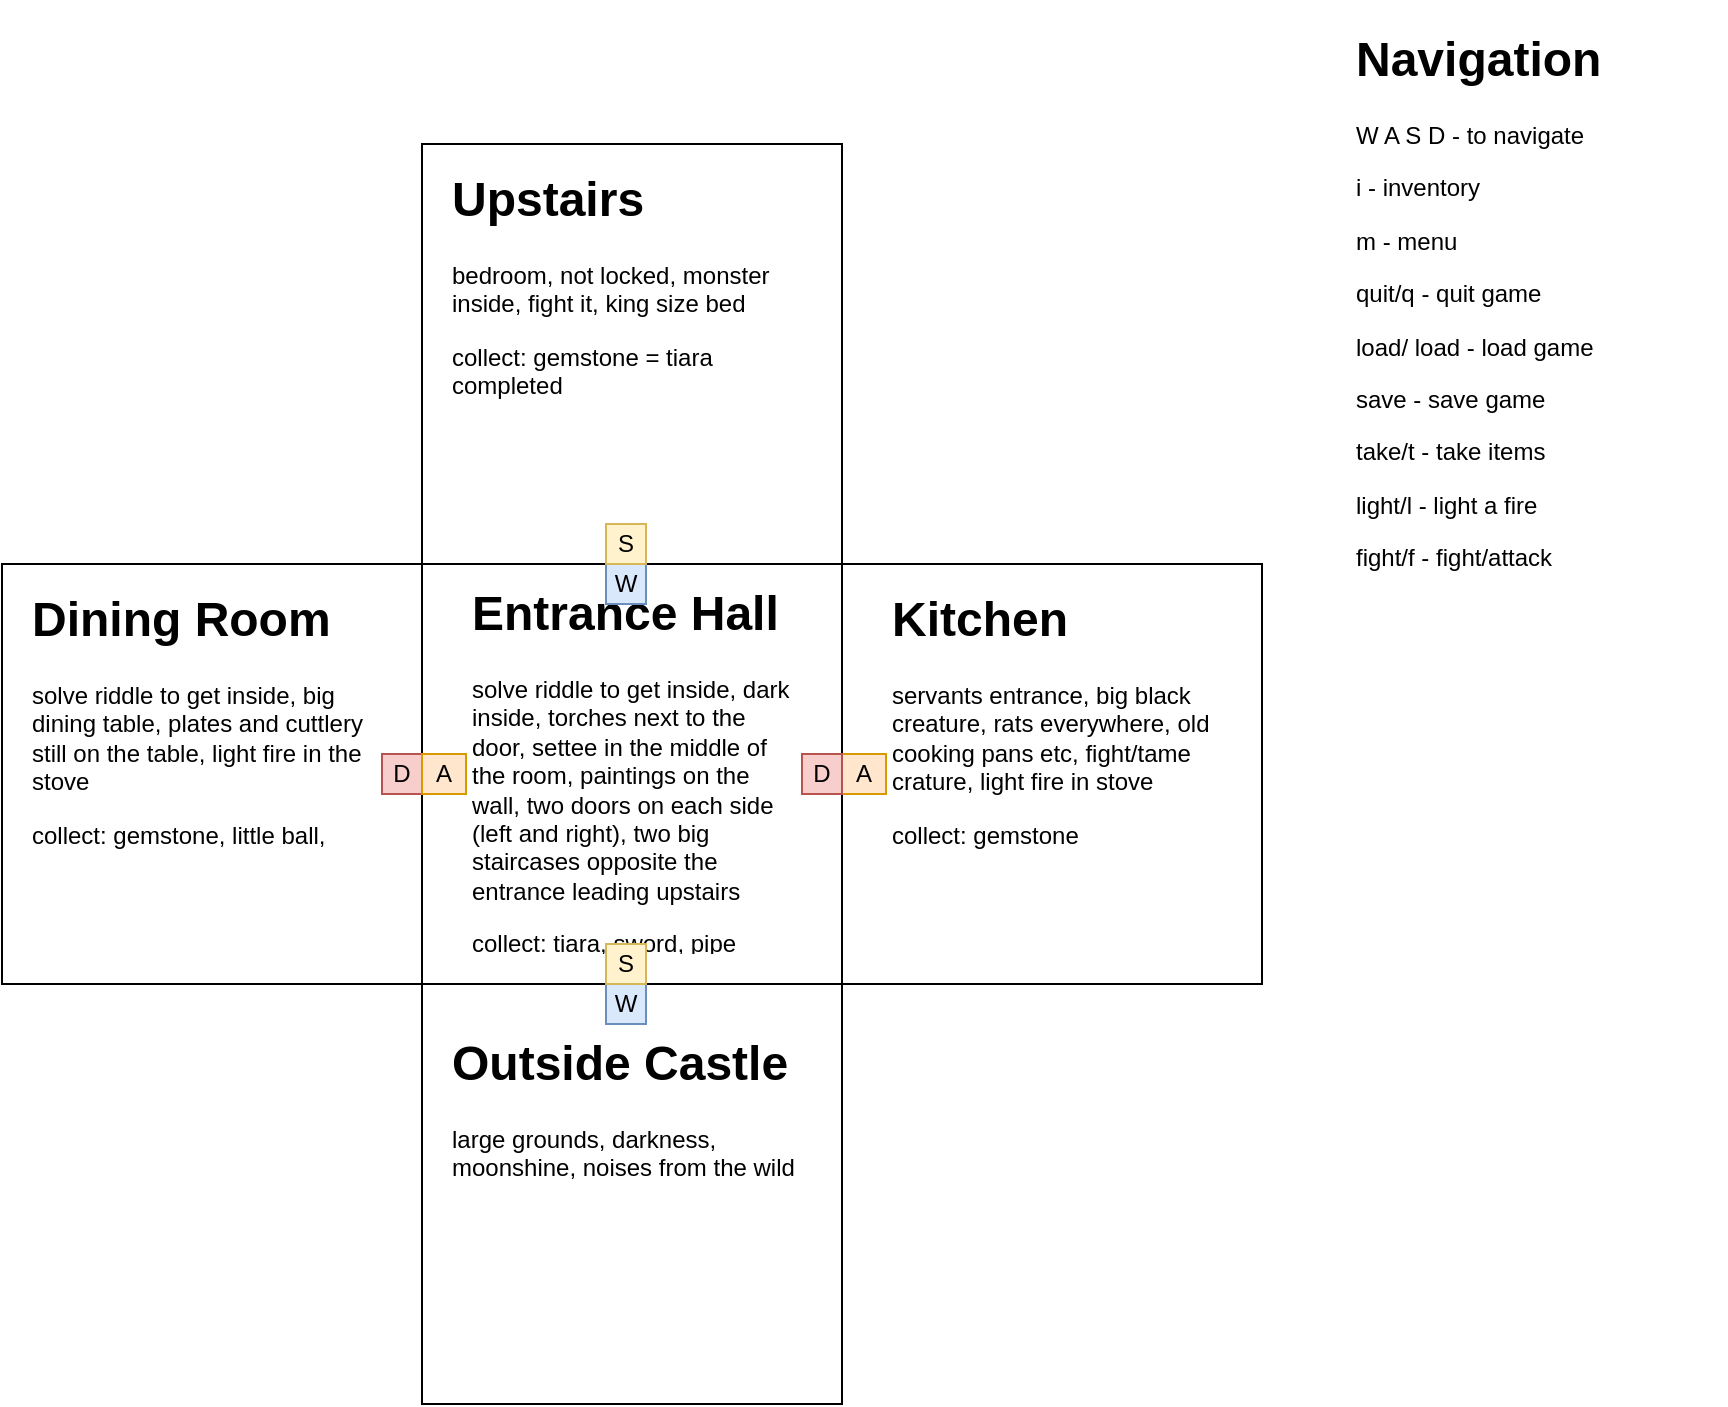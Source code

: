 <mxfile version="12.6.5" type="device" pages="5"><diagram id="w9nr_CO7LXqZn05ulUtz" name="map"><mxGraphModel dx="1038" dy="1458" grid="1" gridSize="10" guides="1" tooltips="1" connect="1" arrows="1" fold="1" page="1" pageScale="1" pageWidth="1169" pageHeight="827" math="0" shadow="0"><root><mxCell id="0"/><mxCell id="1" parent="0"/><mxCell id="T1eH9kG26qGbAv-Aguga-1" value="" style="whiteSpace=wrap;html=1;aspect=fixed;" parent="1" vertex="1"><mxGeometry x="268" y="202" width="210" height="210" as="geometry"/></mxCell><mxCell id="T1eH9kG26qGbAv-Aguga-3" value="" style="whiteSpace=wrap;html=1;aspect=fixed;" parent="1" vertex="1"><mxGeometry x="478" y="202" width="210" height="210" as="geometry"/></mxCell><mxCell id="T1eH9kG26qGbAv-Aguga-4" value="" style="whiteSpace=wrap;html=1;aspect=fixed;" parent="1" vertex="1"><mxGeometry x="688" y="202" width="210" height="210" as="geometry"/></mxCell><mxCell id="T1eH9kG26qGbAv-Aguga-5" value="" style="whiteSpace=wrap;html=1;aspect=fixed;" parent="1" vertex="1"><mxGeometry x="478" y="-8" width="210" height="210" as="geometry"/></mxCell><mxCell id="T1eH9kG26qGbAv-Aguga-6" value="" style="whiteSpace=wrap;html=1;aspect=fixed;" parent="1" vertex="1"><mxGeometry x="478" y="412" width="210" height="210" as="geometry"/></mxCell><mxCell id="T1eH9kG26qGbAv-Aguga-13" value="&lt;h1&gt;Kitchen&lt;/h1&gt;&lt;p&gt;servants entrance, big black creature, rats everywhere, old cooking pans etc, fight/tame crature, light fire in stove&lt;/p&gt;&lt;p&gt;collect: gemstone&lt;br&gt;&lt;/p&gt;" style="text;html=1;strokeColor=none;fillColor=none;spacing=5;spacingTop=-20;whiteSpace=wrap;overflow=hidden;rounded=0;" parent="1" vertex="1"><mxGeometry x="708" y="210" width="190" height="190" as="geometry"/></mxCell><mxCell id="T1eH9kG26qGbAv-Aguga-14" value="&lt;p style=&quot;line-height: 70%&quot;&gt;&lt;/p&gt;&lt;h1&gt;Entrance Hall&lt;/h1&gt;&lt;p&gt;solve riddle to get inside, dark inside, torches next to the door, settee in the middle of the room, paintings on the wall, two doors on each side (left and right), two big staircases opposite the entrance leading upstairs&lt;/p&gt;&lt;p&gt;collect: tiara, sword, pipe&amp;nbsp;&lt;/p&gt;&lt;p&gt;&lt;/p&gt;" style="text;html=1;strokeColor=none;fillColor=none;spacing=5;spacingTop=-20;whiteSpace=wrap;overflow=hidden;rounded=0;" parent="1" vertex="1"><mxGeometry x="498" y="207" width="172" height="190" as="geometry"/></mxCell><mxCell id="T1eH9kG26qGbAv-Aguga-15" value="&lt;h1&gt;Outside Castle&lt;/h1&gt;&lt;p&gt;large grounds, darkness, moonshine, noises from the wild&lt;/p&gt;" style="text;html=1;strokeColor=none;fillColor=none;spacing=5;spacingTop=-20;whiteSpace=wrap;overflow=hidden;rounded=0;" parent="1" vertex="1"><mxGeometry x="488" y="432" width="190" height="120" as="geometry"/></mxCell><mxCell id="T1eH9kG26qGbAv-Aguga-16" value="&lt;h1&gt;Dining Room&lt;/h1&gt;&lt;p&gt;solve riddle to get inside, big dining table, plates and cuttlery still on the table, light fire in the stove&lt;/p&gt;&lt;p&gt;collect: gemstone, little ball,&amp;nbsp;&lt;/p&gt;" style="text;html=1;strokeColor=none;fillColor=none;spacing=5;spacingTop=-20;whiteSpace=wrap;overflow=hidden;rounded=0;" parent="1" vertex="1"><mxGeometry x="278" y="210" width="190" height="170" as="geometry"/></mxCell><mxCell id="GwyjqjwHnqIbUfjgRYJF-3" value="&lt;h1&gt;Upstairs&lt;/h1&gt;&lt;p&gt;bedroom, not locked, monster inside, fight it, king size bed&amp;nbsp;&lt;/p&gt;&lt;p&gt;collect: gemstone = tiara completed&lt;br&gt;&lt;/p&gt;" style="text;html=1;strokeColor=none;fillColor=none;spacing=5;spacingTop=-20;whiteSpace=wrap;overflow=hidden;rounded=0;" parent="1" vertex="1"><mxGeometry x="488" width="190" height="190" as="geometry"/></mxCell><mxCell id="gLj-vqdEMgls_LEOUX3j-1" value="&lt;h1&gt;Navigation&lt;/h1&gt;&lt;p&gt;W A S D - to navigate&lt;/p&gt;&lt;p&gt;i - inventory&lt;/p&gt;&lt;p&gt;m - menu&lt;/p&gt;&lt;p&gt;quit/q - quit game&lt;/p&gt;&lt;p&gt;load/ load - load game&lt;/p&gt;&lt;p&gt;save - save game&lt;/p&gt;&lt;p&gt;take/t - take items&lt;/p&gt;&lt;p&gt;light/l - light a fire&lt;/p&gt;&lt;p&gt;fight/f - fight/attack&lt;/p&gt;&lt;p&gt;&lt;br&gt;&lt;/p&gt;" style="text;html=1;strokeColor=none;fillColor=none;spacing=5;spacingTop=-20;whiteSpace=wrap;overflow=hidden;rounded=0;" parent="1" vertex="1"><mxGeometry x="940" y="-70" width="190" height="310" as="geometry"/></mxCell><mxCell id="KTmywBMUyPsbPzPncPeo-1" value="W" style="text;html=1;strokeColor=#6c8ebf;fillColor=#dae8fc;align=center;verticalAlign=middle;whiteSpace=wrap;rounded=0;" parent="1" vertex="1"><mxGeometry x="570" y="412" width="20" height="20" as="geometry"/></mxCell><mxCell id="KTmywBMUyPsbPzPncPeo-2" value="S" style="text;html=1;strokeColor=#d6b656;fillColor=#fff2cc;align=center;verticalAlign=middle;whiteSpace=wrap;rounded=0;" parent="1" vertex="1"><mxGeometry x="570" y="392" width="20" height="20" as="geometry"/></mxCell><mxCell id="KTmywBMUyPsbPzPncPeo-3" value="A" style="text;html=1;strokeColor=#d79b00;fillColor=#ffe6cc;align=center;verticalAlign=middle;whiteSpace=wrap;rounded=0;" parent="1" vertex="1"><mxGeometry x="688" y="297" width="22" height="20" as="geometry"/></mxCell><mxCell id="KTmywBMUyPsbPzPncPeo-4" value="D" style="text;html=1;strokeColor=#b85450;fillColor=#f8cecc;align=center;verticalAlign=middle;whiteSpace=wrap;rounded=0;" parent="1" vertex="1"><mxGeometry x="458" y="297" width="20" height="20" as="geometry"/></mxCell><mxCell id="KTmywBMUyPsbPzPncPeo-5" value="A" style="text;html=1;strokeColor=#d79b00;fillColor=#ffe6cc;align=center;verticalAlign=middle;whiteSpace=wrap;rounded=0;" parent="1" vertex="1"><mxGeometry x="478" y="297" width="22" height="20" as="geometry"/></mxCell><mxCell id="KTmywBMUyPsbPzPncPeo-6" value="D" style="text;html=1;strokeColor=#b85450;fillColor=#f8cecc;align=center;verticalAlign=middle;whiteSpace=wrap;rounded=0;" parent="1" vertex="1"><mxGeometry x="668" y="297" width="20" height="20" as="geometry"/></mxCell><mxCell id="KTmywBMUyPsbPzPncPeo-7" value="W" style="text;html=1;strokeColor=#6c8ebf;fillColor=#dae8fc;align=center;verticalAlign=middle;whiteSpace=wrap;rounded=0;" parent="1" vertex="1"><mxGeometry x="570" y="202" width="20" height="20" as="geometry"/></mxCell><mxCell id="KTmywBMUyPsbPzPncPeo-8" value="S" style="text;html=1;strokeColor=#d6b656;fillColor=#fff2cc;align=center;verticalAlign=middle;whiteSpace=wrap;rounded=0;" parent="1" vertex="1"><mxGeometry x="570" y="182" width="20" height="20" as="geometry"/></mxCell></root></mxGraphModel></diagram><diagram id="n-a2XNHwTAbHyB_Py8G8" name="usecase"><mxGraphModel dx="1038" dy="631" grid="1" gridSize="10" guides="1" tooltips="1" connect="1" arrows="1" fold="1" page="1" pageScale="1" pageWidth="1169" pageHeight="827" math="0" shadow="0"><root><mxCell id="Fn4qY8mfcq5fGtmqjhqT-0"/><mxCell id="Fn4qY8mfcq5fGtmqjhqT-1" parent="Fn4qY8mfcq5fGtmqjhqT-0"/><mxCell id="Fn4qY8mfcq5fGtmqjhqT-7" value="" style="rounded=0;whiteSpace=wrap;html=1;gradientColor=#ffffff;" parent="Fn4qY8mfcq5fGtmqjhqT-1" vertex="1"><mxGeometry x="280" y="160" width="550" height="710" as="geometry"/></mxCell><mxCell id="Fn4qY8mfcq5fGtmqjhqT-11" style="edgeStyle=entityRelationEdgeStyle;rounded=0;orthogonalLoop=1;jettySize=auto;html=1;endArrow=none;endFill=0;" parent="Fn4qY8mfcq5fGtmqjhqT-1" source="Fn4qY8mfcq5fGtmqjhqT-3" target="Fn4qY8mfcq5fGtmqjhqT-10" edge="1"><mxGeometry relative="1" as="geometry"/></mxCell><mxCell id="Fn4qY8mfcq5fGtmqjhqT-15" style="edgeStyle=entityRelationEdgeStyle;rounded=0;orthogonalLoop=1;jettySize=auto;html=1;endArrow=none;endFill=0;" parent="Fn4qY8mfcq5fGtmqjhqT-1" source="Fn4qY8mfcq5fGtmqjhqT-3" target="Fn4qY8mfcq5fGtmqjhqT-12" edge="1"><mxGeometry relative="1" as="geometry"/></mxCell><mxCell id="Fn4qY8mfcq5fGtmqjhqT-16" style="edgeStyle=entityRelationEdgeStyle;rounded=0;orthogonalLoop=1;jettySize=auto;html=1;endArrow=none;endFill=0;" parent="Fn4qY8mfcq5fGtmqjhqT-1" source="Fn4qY8mfcq5fGtmqjhqT-3" target="Fn4qY8mfcq5fGtmqjhqT-14" edge="1"><mxGeometry relative="1" as="geometry"/></mxCell><mxCell id="Fn4qY8mfcq5fGtmqjhqT-18" style="edgeStyle=entityRelationEdgeStyle;rounded=0;orthogonalLoop=1;jettySize=auto;html=1;endArrow=none;endFill=0;" parent="Fn4qY8mfcq5fGtmqjhqT-1" source="Fn4qY8mfcq5fGtmqjhqT-3" target="Fn4qY8mfcq5fGtmqjhqT-17" edge="1"><mxGeometry relative="1" as="geometry"/></mxCell><mxCell id="Fn4qY8mfcq5fGtmqjhqT-20" style="edgeStyle=entityRelationEdgeStyle;rounded=0;orthogonalLoop=1;jettySize=auto;html=1;endArrow=none;endFill=0;" parent="Fn4qY8mfcq5fGtmqjhqT-1" source="Fn4qY8mfcq5fGtmqjhqT-3" target="Fn4qY8mfcq5fGtmqjhqT-19" edge="1"><mxGeometry relative="1" as="geometry"/></mxCell><mxCell id="Fn4qY8mfcq5fGtmqjhqT-25" style="edgeStyle=entityRelationEdgeStyle;rounded=0;orthogonalLoop=1;jettySize=auto;html=1;endArrow=none;endFill=0;" parent="Fn4qY8mfcq5fGtmqjhqT-1" source="Fn4qY8mfcq5fGtmqjhqT-3" target="Fn4qY8mfcq5fGtmqjhqT-24" edge="1"><mxGeometry relative="1" as="geometry"/></mxCell><mxCell id="Fn4qY8mfcq5fGtmqjhqT-27" style="edgeStyle=entityRelationEdgeStyle;rounded=0;orthogonalLoop=1;jettySize=auto;html=1;endArrow=none;endFill=0;" parent="Fn4qY8mfcq5fGtmqjhqT-1" target="Fn4qY8mfcq5fGtmqjhqT-26" edge="1"><mxGeometry relative="1" as="geometry"><mxPoint x="210" y="413" as="sourcePoint"/></mxGeometry></mxCell><mxCell id="Fn4qY8mfcq5fGtmqjhqT-31" style="edgeStyle=entityRelationEdgeStyle;rounded=0;orthogonalLoop=1;jettySize=auto;html=1;endArrow=none;endFill=0;" parent="Fn4qY8mfcq5fGtmqjhqT-1" source="Fn4qY8mfcq5fGtmqjhqT-3" target="Fn4qY8mfcq5fGtmqjhqT-30" edge="1"><mxGeometry relative="1" as="geometry"/></mxCell><mxCell id="Fn4qY8mfcq5fGtmqjhqT-3" value="Actor" style="shape=umlActor;verticalLabelPosition=bottom;labelBackgroundColor=#ffffff;verticalAlign=top;html=1;" parent="Fn4qY8mfcq5fGtmqjhqT-1" vertex="1"><mxGeometry x="180" y="383.29" width="30" height="60" as="geometry"/></mxCell><mxCell id="Fn4qY8mfcq5fGtmqjhqT-9" value="System: Text Adveture" style="text;html=1;strokeColor=none;fillColor=none;align=center;verticalAlign=middle;whiteSpace=wrap;rounded=0;" parent="Fn4qY8mfcq5fGtmqjhqT-1" vertex="1"><mxGeometry x="280" y="160" width="130" height="20" as="geometry"/></mxCell><mxCell id="Fn4qY8mfcq5fGtmqjhqT-10" value="navigate" style="ellipse;whiteSpace=wrap;html=1;" parent="Fn4qY8mfcq5fGtmqjhqT-1" vertex="1"><mxGeometry x="290" y="200" width="140" height="70" as="geometry"/></mxCell><mxCell id="Fn4qY8mfcq5fGtmqjhqT-12" value="take items" style="ellipse;whiteSpace=wrap;html=1;" parent="Fn4qY8mfcq5fGtmqjhqT-1" vertex="1"><mxGeometry x="460" y="230" width="140" height="70" as="geometry"/></mxCell><mxCell id="Fn4qY8mfcq5fGtmqjhqT-14" value="combine items" style="ellipse;whiteSpace=wrap;html=1;gradientColor=#ffffff;" parent="Fn4qY8mfcq5fGtmqjhqT-1" vertex="1"><mxGeometry x="514.29" y="320.0" width="140" height="70" as="geometry"/></mxCell><mxCell id="Fn4qY8mfcq5fGtmqjhqT-23" style="edgeStyle=entityRelationEdgeStyle;rounded=0;orthogonalLoop=1;jettySize=auto;html=1;endArrow=none;endFill=0;dashed=1;" parent="Fn4qY8mfcq5fGtmqjhqT-1" source="Fn4qY8mfcq5fGtmqjhqT-17" target="Fn4qY8mfcq5fGtmqjhqT-22" edge="1"><mxGeometry relative="1" as="geometry"/></mxCell><mxCell id="Fn4qY8mfcq5fGtmqjhqT-17" value="start game" style="ellipse;whiteSpace=wrap;html=1;" parent="Fn4qY8mfcq5fGtmqjhqT-1" vertex="1"><mxGeometry x="410" y="390" width="140" height="70" as="geometry"/></mxCell><mxCell id="Fn4qY8mfcq5fGtmqjhqT-19" value="save game" style="ellipse;whiteSpace=wrap;html=1;" parent="Fn4qY8mfcq5fGtmqjhqT-1" vertex="1"><mxGeometry x="570" y="470" width="140" height="70" as="geometry"/></mxCell><mxCell id="Fn4qY8mfcq5fGtmqjhqT-22" value="load game" style="ellipse;whiteSpace=wrap;html=1;" parent="Fn4qY8mfcq5fGtmqjhqT-1" vertex="1"><mxGeometry x="660" y="400" width="100" height="50" as="geometry"/></mxCell><mxCell id="Fn4qY8mfcq5fGtmqjhqT-24" value="interact with people/creatures" style="ellipse;whiteSpace=wrap;html=1;" parent="Fn4qY8mfcq5fGtmqjhqT-1" vertex="1"><mxGeometry x="460" y="530" width="140" height="70" as="geometry"/></mxCell><mxCell id="Fn4qY8mfcq5fGtmqjhqT-33" style="edgeStyle=entityRelationEdgeStyle;rounded=0;orthogonalLoop=1;jettySize=auto;html=1;endArrow=none;endFill=0;dashed=1;" parent="Fn4qY8mfcq5fGtmqjhqT-1" source="Fn4qY8mfcq5fGtmqjhqT-26" target="Fn4qY8mfcq5fGtmqjhqT-32" edge="1"><mxGeometry relative="1" as="geometry"/></mxCell><mxCell id="Fn4qY8mfcq5fGtmqjhqT-36" style="edgeStyle=entityRelationEdgeStyle;rounded=0;orthogonalLoop=1;jettySize=auto;html=1;entryX=0;entryY=0.5;entryDx=0;entryDy=0;dashed=1;endArrow=none;endFill=0;" parent="Fn4qY8mfcq5fGtmqjhqT-1" source="Fn4qY8mfcq5fGtmqjhqT-26" target="Fn4qY8mfcq5fGtmqjhqT-35" edge="1"><mxGeometry relative="1" as="geometry"/></mxCell><mxCell id="Fn4qY8mfcq5fGtmqjhqT-38" style="edgeStyle=entityRelationEdgeStyle;rounded=0;orthogonalLoop=1;jettySize=auto;html=1;entryX=0;entryY=0.5;entryDx=0;entryDy=0;dashed=1;endArrow=none;endFill=0;" parent="Fn4qY8mfcq5fGtmqjhqT-1" source="Fn4qY8mfcq5fGtmqjhqT-26" target="Fn4qY8mfcq5fGtmqjhqT-37" edge="1"><mxGeometry relative="1" as="geometry"/></mxCell><mxCell id="Fn4qY8mfcq5fGtmqjhqT-26" value="display menu" style="ellipse;whiteSpace=wrap;html=1;" parent="Fn4qY8mfcq5fGtmqjhqT-1" vertex="1"><mxGeometry x="350" y="600" width="140" height="70" as="geometry"/></mxCell><mxCell id="Fn4qY8mfcq5fGtmqjhqT-40" style="edgeStyle=entityRelationEdgeStyle;rounded=0;orthogonalLoop=1;jettySize=auto;html=1;entryX=0;entryY=0.5;entryDx=0;entryDy=0;dashed=1;endArrow=none;endFill=0;" parent="Fn4qY8mfcq5fGtmqjhqT-1" source="Fn4qY8mfcq5fGtmqjhqT-30" target="Fn4qY8mfcq5fGtmqjhqT-39" edge="1"><mxGeometry relative="1" as="geometry"/></mxCell><mxCell id="Fn4qY8mfcq5fGtmqjhqT-30" value="display inventory" style="ellipse;whiteSpace=wrap;html=1;" parent="Fn4qY8mfcq5fGtmqjhqT-1" vertex="1"><mxGeometry x="340" y="720" width="140" height="70" as="geometry"/></mxCell><mxCell id="Fn4qY8mfcq5fGtmqjhqT-32" value="quit game" style="ellipse;whiteSpace=wrap;html=1;" parent="Fn4qY8mfcq5fGtmqjhqT-1" vertex="1"><mxGeometry x="604.29" y="590" width="105.71" height="40" as="geometry"/></mxCell><mxCell id="Fn4qY8mfcq5fGtmqjhqT-35" value="save game" style="ellipse;whiteSpace=wrap;html=1;" parent="Fn4qY8mfcq5fGtmqjhqT-1" vertex="1"><mxGeometry x="604.29" y="650" width="105.71" height="40" as="geometry"/></mxCell><mxCell id="Fn4qY8mfcq5fGtmqjhqT-37" value="restart" style="ellipse;whiteSpace=wrap;html=1;" parent="Fn4qY8mfcq5fGtmqjhqT-1" vertex="1"><mxGeometry x="604.29" y="710" width="105.71" height="40" as="geometry"/></mxCell><mxCell id="Fn4qY8mfcq5fGtmqjhqT-39" value="use item" style="ellipse;whiteSpace=wrap;html=1;" parent="Fn4qY8mfcq5fGtmqjhqT-1" vertex="1"><mxGeometry x="560" y="780" width="105.71" height="40" as="geometry"/></mxCell></root></mxGraphModel></diagram><diagram id="PVLo-HOmUisARBPfRsxT" name="class"><mxGraphModel dx="3245" dy="2089" grid="1" gridSize="10" guides="1" tooltips="1" connect="1" arrows="1" fold="1" page="1" pageScale="1" pageWidth="1169" pageHeight="827" math="0" shadow="0"><root><mxCell id="nQv-gX6mVn2VLJbECf6E-0"/><mxCell id="nQv-gX6mVn2VLJbECf6E-1" parent="nQv-gX6mVn2VLJbECf6E-0"/><mxCell id="nQv-gX6mVn2VLJbECf6E-2" value="Items" style="swimlane;fontStyle=1;align=center;verticalAlign=top;childLayout=stackLayout;horizontal=1;startSize=26;horizontalStack=0;resizeParent=1;resizeParentMax=0;resizeLast=0;collapsible=1;marginBottom=0;gradientColor=#ffffff;" parent="nQv-gX6mVn2VLJbECf6E-1" vertex="1"><mxGeometry x="-317" y="220" width="160" height="114" as="geometry"/></mxCell><mxCell id="nQv-gX6mVn2VLJbECf6E-3" value="+ name: string&#10;+ type: string&#10;+ id: int" style="text;strokeColor=none;fillColor=none;align=left;verticalAlign=top;spacingLeft=4;spacingRight=4;overflow=hidden;rotatable=0;points=[[0,0.5],[1,0.5]];portConstraint=eastwest;" parent="nQv-gX6mVn2VLJbECf6E-2" vertex="1"><mxGeometry y="26" width="160" height="54" as="geometry"/></mxCell><mxCell id="nQv-gX6mVn2VLJbECf6E-4" value="" style="line;strokeWidth=1;fillColor=none;align=left;verticalAlign=middle;spacingTop=-1;spacingLeft=3;spacingRight=3;rotatable=0;labelPosition=right;points=[];portConstraint=eastwest;" parent="nQv-gX6mVn2VLJbECf6E-2" vertex="1"><mxGeometry y="80" width="160" height="8" as="geometry"/></mxCell><mxCell id="nQv-gX6mVn2VLJbECf6E-5" value="+ method(type): type" style="text;strokeColor=none;fillColor=none;align=left;verticalAlign=top;spacingLeft=4;spacingRight=4;overflow=hidden;rotatable=0;points=[[0,0.5],[1,0.5]];portConstraint=eastwest;" parent="nQv-gX6mVn2VLJbECf6E-2" vertex="1"><mxGeometry y="88" width="160" height="26" as="geometry"/></mxCell><mxCell id="nQv-gX6mVn2VLJbECf6E-6" value="Opponent" style="swimlane;fontStyle=1;align=center;verticalAlign=top;childLayout=stackLayout;horizontal=1;startSize=26;horizontalStack=0;resizeParent=1;resizeParentMax=0;resizeLast=0;collapsible=1;marginBottom=0;gradientColor=#ffffff;" parent="nQv-gX6mVn2VLJbECf6E-1" vertex="1"><mxGeometry x="393" y="-40" width="160" height="114" as="geometry"/></mxCell><mxCell id="nQv-gX6mVn2VLJbECf6E-7" value="+ name: string&#10;+ lives: int&#10;+ tameable: bool" style="text;strokeColor=none;fillColor=none;align=left;verticalAlign=top;spacingLeft=4;spacingRight=4;overflow=hidden;rotatable=0;points=[[0,0.5],[1,0.5]];portConstraint=eastwest;" parent="nQv-gX6mVn2VLJbECf6E-6" vertex="1"><mxGeometry y="26" width="160" height="54" as="geometry"/></mxCell><mxCell id="nQv-gX6mVn2VLJbECf6E-8" value="" style="line;strokeWidth=1;fillColor=none;align=left;verticalAlign=middle;spacingTop=-1;spacingLeft=3;spacingRight=3;rotatable=0;labelPosition=right;points=[];portConstraint=eastwest;" parent="nQv-gX6mVn2VLJbECf6E-6" vertex="1"><mxGeometry y="80" width="160" height="8" as="geometry"/></mxCell><mxCell id="nQv-gX6mVn2VLJbECf6E-9" value="+ attack(): string" style="text;strokeColor=none;fillColor=none;align=left;verticalAlign=top;spacingLeft=4;spacingRight=4;overflow=hidden;rotatable=0;points=[[0,0.5],[1,0.5]];portConstraint=eastwest;" parent="nQv-gX6mVn2VLJbECf6E-6" vertex="1"><mxGeometry y="88" width="160" height="26" as="geometry"/></mxCell><mxCell id="nQv-gX6mVn2VLJbECf6E-10" value="inventory" style="swimlane;fontStyle=1;align=center;verticalAlign=top;childLayout=stackLayout;horizontal=1;startSize=26;horizontalStack=0;resizeParent=1;resizeParentMax=0;resizeLast=0;collapsible=1;marginBottom=0;gradientColor=#ffffff;" parent="nQv-gX6mVn2VLJbECf6E-1" vertex="1"><mxGeometry x="103" y="-380" width="160" height="156" as="geometry"/></mxCell><mxCell id="nQv-gX6mVn2VLJbECf6E-11" value="+ itemsList: items" style="text;strokeColor=none;fillColor=none;align=left;verticalAlign=top;spacingLeft=4;spacingRight=4;overflow=hidden;rotatable=0;points=[[0,0.5],[1,0.5]];portConstraint=eastwest;" parent="nQv-gX6mVn2VLJbECf6E-10" vertex="1"><mxGeometry y="26" width="160" height="54" as="geometry"/></mxCell><mxCell id="nQv-gX6mVn2VLJbECf6E-12" value="" style="line;strokeWidth=1;fillColor=none;align=left;verticalAlign=middle;spacingTop=-1;spacingLeft=3;spacingRight=3;rotatable=0;labelPosition=right;points=[];portConstraint=eastwest;" parent="nQv-gX6mVn2VLJbECf6E-10" vertex="1"><mxGeometry y="80" width="160" height="18" as="geometry"/></mxCell><mxCell id="nQv-gX6mVn2VLJbECf6E-13" value="+ addItem(item): item&#10;+ removeItem(item): item&#10;+ combineItem(item): item" style="text;strokeColor=none;fillColor=none;align=left;verticalAlign=top;spacingLeft=4;spacingRight=4;overflow=hidden;rotatable=0;points=[[0,0.5],[1,0.5]];portConstraint=eastwest;" parent="nQv-gX6mVn2VLJbECf6E-10" vertex="1"><mxGeometry y="98" width="160" height="58" as="geometry"/></mxCell><mxCell id="nQv-gX6mVn2VLJbECf6E-14" value="room" style="swimlane;fontStyle=1;align=center;verticalAlign=top;childLayout=stackLayout;horizontal=1;startSize=26;horizontalStack=0;resizeParent=1;resizeParentMax=0;resizeLast=0;collapsible=1;marginBottom=0;gradientColor=#ffffff;" parent="nQv-gX6mVn2VLJbECf6E-1" vertex="1"><mxGeometry x="613" y="270" width="160" height="160" as="geometry"/></mxCell><mxCell id="nQv-gX6mVn2VLJbECf6E-15" value="+ name: string&#10;+ itemsList: items&#10;+ opponentList: Opponent&#10;+ descriptionList: string" style="text;strokeColor=none;fillColor=none;align=left;verticalAlign=top;spacingLeft=4;spacingRight=4;overflow=hidden;rotatable=0;points=[[0,0.5],[1,0.5]];portConstraint=eastwest;" parent="nQv-gX6mVn2VLJbECf6E-14" vertex="1"><mxGeometry y="26" width="160" height="74" as="geometry"/></mxCell><mxCell id="nQv-gX6mVn2VLJbECf6E-16" value="" style="line;strokeWidth=1;fillColor=none;align=left;verticalAlign=middle;spacingTop=-1;spacingLeft=3;spacingRight=3;rotatable=0;labelPosition=right;points=[];portConstraint=eastwest;" parent="nQv-gX6mVn2VLJbECf6E-14" vertex="1"><mxGeometry y="100" width="160" height="8" as="geometry"/></mxCell><mxCell id="nQv-gX6mVn2VLJbECf6E-17" value="+ printDescription(s): string&#10;+ removeItem(item): void" style="text;strokeColor=none;fillColor=none;align=left;verticalAlign=top;spacingLeft=4;spacingRight=4;overflow=hidden;rotatable=0;points=[[0,0.5],[1,0.5]];portConstraint=eastwest;" parent="nQv-gX6mVn2VLJbECf6E-14" vertex="1"><mxGeometry y="108" width="160" height="52" as="geometry"/></mxCell><mxCell id="nQv-gX6mVn2VLJbECf6E-18" value="game" style="swimlane;fontStyle=1;align=center;verticalAlign=top;childLayout=stackLayout;horizontal=1;startSize=26;horizontalStack=0;resizeParent=1;resizeParentMax=0;resizeLast=0;collapsible=1;marginBottom=0;gradientColor=#ffffff;" parent="nQv-gX6mVn2VLJbECf6E-1" vertex="1"><mxGeometry x="1323" y="170" width="160" height="130" as="geometry"/></mxCell><mxCell id="nQv-gX6mVn2VLJbECf6E-19" value="+ itemsList: items&#10;+ descriptionList: string" style="text;strokeColor=none;fillColor=none;align=left;verticalAlign=top;spacingLeft=4;spacingRight=4;overflow=hidden;rotatable=0;points=[[0,0.5],[1,0.5]];portConstraint=eastwest;" parent="nQv-gX6mVn2VLJbECf6E-18" vertex="1"><mxGeometry y="26" width="160" height="44" as="geometry"/></mxCell><mxCell id="nQv-gX6mVn2VLJbECf6E-20" value="" style="line;strokeWidth=1;fillColor=none;align=left;verticalAlign=middle;spacingTop=-1;spacingLeft=3;spacingRight=3;rotatable=0;labelPosition=right;points=[];portConstraint=eastwest;" parent="nQv-gX6mVn2VLJbECf6E-18" vertex="1"><mxGeometry y="70" width="160" height="8" as="geometry"/></mxCell><mxCell id="nQv-gX6mVn2VLJbECf6E-21" value="+ printDescription(s): string&#10;+ removeItem(item): void" style="text;strokeColor=none;fillColor=none;align=left;verticalAlign=top;spacingLeft=4;spacingRight=4;overflow=hidden;rotatable=0;points=[[0,0.5],[1,0.5]];portConstraint=eastwest;" parent="nQv-gX6mVn2VLJbECf6E-18" vertex="1"><mxGeometry y="78" width="160" height="52" as="geometry"/></mxCell><mxCell id="nQv-gX6mVn2VLJbECf6E-22" value="player" style="swimlane;fontStyle=1;align=center;verticalAlign=top;childLayout=stackLayout;horizontal=1;startSize=26;horizontalStack=0;resizeParent=1;resizeParentMax=0;resizeLast=0;collapsible=1;marginBottom=0;gradientColor=#ffffff;" parent="nQv-gX6mVn2VLJbECf6E-1" vertex="1"><mxGeometry x="393" y="-250" width="160" height="148" as="geometry"/></mxCell><mxCell id="nQv-gX6mVn2VLJbECf6E-23" value="+ name: string&#10;+ lives: int&#10;+ invent: inventory&#10;" style="text;strokeColor=none;fillColor=none;align=left;verticalAlign=top;spacingLeft=4;spacingRight=4;overflow=hidden;rotatable=0;points=[[0,0.5],[1,0.5]];portConstraint=eastwest;" parent="nQv-gX6mVn2VLJbECf6E-22" vertex="1"><mxGeometry y="26" width="160" height="64" as="geometry"/></mxCell><mxCell id="nQv-gX6mVn2VLJbECf6E-24" value="" style="line;strokeWidth=1;fillColor=none;align=left;verticalAlign=middle;spacingTop=-1;spacingLeft=3;spacingRight=3;rotatable=0;labelPosition=right;points=[];portConstraint=eastwest;" parent="nQv-gX6mVn2VLJbECf6E-22" vertex="1"><mxGeometry y="90" width="160" height="8" as="geometry"/></mxCell><mxCell id="nQv-gX6mVn2VLJbECf6E-25" value="+ attack(): string&#10;+ takeItem(item): void" style="text;strokeColor=none;fillColor=none;align=left;verticalAlign=top;spacingLeft=4;spacingRight=4;overflow=hidden;rotatable=0;points=[[0,0.5],[1,0.5]];portConstraint=eastwest;" parent="nQv-gX6mVn2VLJbECf6E-22" vertex="1"><mxGeometry y="98" width="160" height="50" as="geometry"/></mxCell><mxCell id="nv6QmyrR6VHBPSsjF_e--31" style="edgeStyle=orthogonalEdgeStyle;rounded=0;orthogonalLoop=1;jettySize=auto;html=1;startArrow=none;startFill=0;endArrow=none;endFill=0;" edge="1" parent="nQv-gX6mVn2VLJbECf6E-1" source="6HXccMqpp0kAuzREQt5l-0" target="nQv-gX6mVn2VLJbECf6E-19"><mxGeometry relative="1" as="geometry"/></mxCell><mxCell id="6HXccMqpp0kAuzREQt5l-0" value="menu" style="swimlane;fontStyle=1;align=center;verticalAlign=top;childLayout=stackLayout;horizontal=1;startSize=26;horizontalStack=0;resizeParent=1;resizeParentMax=0;resizeLast=0;collapsible=1;marginBottom=0;gradientColor=#ffffff;" parent="nQv-gX6mVn2VLJbECf6E-1" vertex="1"><mxGeometry x="983" y="40" width="160" height="150" as="geometry"/></mxCell><mxCell id="6HXccMqpp0kAuzREQt5l-1" value="+ instruction: string&#10;" style="text;strokeColor=none;fillColor=none;align=left;verticalAlign=top;spacingLeft=4;spacingRight=4;overflow=hidden;rotatable=0;points=[[0,0.5],[1,0.5]];portConstraint=eastwest;" parent="6HXccMqpp0kAuzREQt5l-0" vertex="1"><mxGeometry y="26" width="160" height="34" as="geometry"/></mxCell><mxCell id="6HXccMqpp0kAuzREQt5l-2" value="" style="line;strokeWidth=1;fillColor=none;align=left;verticalAlign=middle;spacingTop=-1;spacingLeft=3;spacingRight=3;rotatable=0;labelPosition=right;points=[];portConstraint=eastwest;" parent="6HXccMqpp0kAuzREQt5l-0" vertex="1"><mxGeometry y="60" width="160" height="8" as="geometry"/></mxCell><mxCell id="6HXccMqpp0kAuzREQt5l-3" value="+ display(): void&#10;+ save(game): string&#10;+ load(game): void&#10;+ resume(): void&#10;+ quit(): void" style="text;strokeColor=none;fillColor=none;align=left;verticalAlign=top;spacingLeft=4;spacingRight=4;overflow=hidden;rotatable=0;points=[[0,0.5],[1,0.5]];portConstraint=eastwest;" parent="6HXccMqpp0kAuzREQt5l-0" vertex="1"><mxGeometry y="68" width="160" height="82" as="geometry"/></mxCell><mxCell id="nv6QmyrR6VHBPSsjF_e--0" value="character" style="swimlane;fontStyle=1;align=center;verticalAlign=top;childLayout=stackLayout;horizontal=1;startSize=26;horizontalStack=0;resizeParent=1;resizeParentMax=0;resizeLast=0;collapsible=1;marginBottom=0;gradientColor=#ffffff;" vertex="1" parent="nQv-gX6mVn2VLJbECf6E-1"><mxGeometry x="93" y="-100" width="160" height="110" as="geometry"/></mxCell><mxCell id="nv6QmyrR6VHBPSsjF_e--1" value="+ name: string&#10;+ lives: int&#10;" style="text;strokeColor=none;fillColor=none;align=left;verticalAlign=top;spacingLeft=4;spacingRight=4;overflow=hidden;rotatable=0;points=[[0,0.5],[1,0.5]];portConstraint=eastwest;" vertex="1" parent="nv6QmyrR6VHBPSsjF_e--0"><mxGeometry y="26" width="160" height="44" as="geometry"/></mxCell><mxCell id="nv6QmyrR6VHBPSsjF_e--2" value="" style="line;strokeWidth=1;fillColor=none;align=left;verticalAlign=middle;spacingTop=-1;spacingLeft=3;spacingRight=3;rotatable=0;labelPosition=right;points=[];portConstraint=eastwest;" vertex="1" parent="nv6QmyrR6VHBPSsjF_e--0"><mxGeometry y="70" width="160" height="8" as="geometry"/></mxCell><mxCell id="nv6QmyrR6VHBPSsjF_e--3" value="+ attack(): string&#10;" style="text;strokeColor=none;fillColor=none;align=left;verticalAlign=top;spacingLeft=4;spacingRight=4;overflow=hidden;rotatable=0;points=[[0,0.5],[1,0.5]];portConstraint=eastwest;" vertex="1" parent="nv6QmyrR6VHBPSsjF_e--0"><mxGeometry y="78" width="160" height="32" as="geometry"/></mxCell><mxCell id="nv6QmyrR6VHBPSsjF_e--4" style="edgeStyle=orthogonalEdgeStyle;rounded=0;orthogonalLoop=1;jettySize=auto;html=1;endArrow=none;endFill=0;startArrow=diamond;startFill=1;" edge="1" parent="nQv-gX6mVn2VLJbECf6E-1" source="nv6QmyrR6VHBPSsjF_e--1" target="nQv-gX6mVn2VLJbECf6E-7"><mxGeometry relative="1" as="geometry"/></mxCell><mxCell id="nv6QmyrR6VHBPSsjF_e--6" value="json converter" style="swimlane;fontStyle=1;align=center;verticalAlign=top;childLayout=stackLayout;horizontal=1;startSize=26;horizontalStack=0;resizeParent=1;resizeParentMax=0;resizeLast=0;collapsible=1;marginBottom=0;gradientColor=#ffffff;" vertex="1" parent="nQv-gX6mVn2VLJbECf6E-1"><mxGeometry x="983" y="-300.67" width="160" height="130" as="geometry"/></mxCell><mxCell id="nv6QmyrR6VHBPSsjF_e--7" value="+ itemsList: items&#10;+ descriptionList: string" style="text;strokeColor=none;fillColor=none;align=left;verticalAlign=top;spacingLeft=4;spacingRight=4;overflow=hidden;rotatable=0;points=[[0,0.5],[1,0.5]];portConstraint=eastwest;" vertex="1" parent="nv6QmyrR6VHBPSsjF_e--6"><mxGeometry y="26" width="160" height="44" as="geometry"/></mxCell><mxCell id="nv6QmyrR6VHBPSsjF_e--8" value="" style="line;strokeWidth=1;fillColor=none;align=left;verticalAlign=middle;spacingTop=-1;spacingLeft=3;spacingRight=3;rotatable=0;labelPosition=right;points=[];portConstraint=eastwest;" vertex="1" parent="nv6QmyrR6VHBPSsjF_e--6"><mxGeometry y="70" width="160" height="8" as="geometry"/></mxCell><mxCell id="nv6QmyrR6VHBPSsjF_e--9" value="+ deserialiseJson(file): string&#10;+ serialiseJson(file): string" style="text;strokeColor=none;fillColor=none;align=left;verticalAlign=top;spacingLeft=4;spacingRight=4;overflow=hidden;rotatable=0;points=[[0,0.5],[1,0.5]];portConstraint=eastwest;" vertex="1" parent="nv6QmyrR6VHBPSsjF_e--6"><mxGeometry y="78" width="160" height="52" as="geometry"/></mxCell><mxCell id="nv6QmyrR6VHBPSsjF_e--10" value="setup game" style="swimlane;fontStyle=1;align=center;verticalAlign=top;childLayout=stackLayout;horizontal=1;startSize=26;horizontalStack=0;resizeParent=1;resizeParentMax=0;resizeLast=0;collapsible=1;marginBottom=0;gradientColor=#ffffff;" vertex="1" parent="nQv-gX6mVn2VLJbECf6E-1"><mxGeometry x="983" y="280" width="160" height="140" as="geometry"/></mxCell><mxCell id="nv6QmyrR6VHBPSsjF_e--11" value="+ name: string&#10;+ itemsList: items&#10;+ descriptionList: string" style="text;strokeColor=none;fillColor=none;align=left;verticalAlign=top;spacingLeft=4;spacingRight=4;overflow=hidden;rotatable=0;points=[[0,0.5],[1,0.5]];portConstraint=eastwest;" vertex="1" parent="nv6QmyrR6VHBPSsjF_e--10"><mxGeometry y="26" width="160" height="54" as="geometry"/></mxCell><mxCell id="nv6QmyrR6VHBPSsjF_e--12" value="" style="line;strokeWidth=1;fillColor=none;align=left;verticalAlign=middle;spacingTop=-1;spacingLeft=3;spacingRight=3;rotatable=0;labelPosition=right;points=[];portConstraint=eastwest;" vertex="1" parent="nv6QmyrR6VHBPSsjF_e--10"><mxGeometry y="80" width="160" height="8" as="geometry"/></mxCell><mxCell id="nv6QmyrR6VHBPSsjF_e--13" value="+ printDescription(s): string&#10;+ removeItem(item): void" style="text;strokeColor=none;fillColor=none;align=left;verticalAlign=top;spacingLeft=4;spacingRight=4;overflow=hidden;rotatable=0;points=[[0,0.5],[1,0.5]];portConstraint=eastwest;" vertex="1" parent="nv6QmyrR6VHBPSsjF_e--10"><mxGeometry y="88" width="160" height="52" as="geometry"/></mxCell><mxCell id="nv6QmyrR6VHBPSsjF_e--14" style="edgeStyle=orthogonalEdgeStyle;rounded=0;orthogonalLoop=1;jettySize=auto;html=1;startArrow=none;startFill=0;endArrow=none;endFill=0;exitX=1;exitY=0.5;exitDx=0;exitDy=0;" edge="1" parent="nQv-gX6mVn2VLJbECf6E-1" source="nQv-gX6mVn2VLJbECf6E-3" target="nQv-gX6mVn2VLJbECf6E-15"><mxGeometry relative="1" as="geometry"><Array as="points"><mxPoint x="3" y="273"/><mxPoint x="3" y="353"/></Array></mxGeometry></mxCell><mxCell id="nv6QmyrR6VHBPSsjF_e--20" style="edgeStyle=orthogonalEdgeStyle;rounded=0;orthogonalLoop=1;jettySize=auto;html=1;startArrow=none;startFill=0;endArrow=none;endFill=0;entryX=0;entryY=0.5;entryDx=0;entryDy=0;" edge="1" parent="nQv-gX6mVn2VLJbECf6E-1" source="nQv-gX6mVn2VLJbECf6E-3" target="nQv-gX6mVn2VLJbECf6E-11"><mxGeometry relative="1" as="geometry"><Array as="points"><mxPoint x="3" y="273"/><mxPoint x="3" y="-327"/></Array></mxGeometry></mxCell><mxCell id="nv6QmyrR6VHBPSsjF_e--26" style="edgeStyle=orthogonalEdgeStyle;rounded=0;orthogonalLoop=1;jettySize=auto;html=1;startArrow=none;startFill=0;endArrow=none;endFill=0;" edge="1" parent="nQv-gX6mVn2VLJbECf6E-1" source="nv6QmyrR6VHBPSsjF_e--1" target="nQv-gX6mVn2VLJbECf6E-25"><mxGeometry relative="1" as="geometry"/></mxCell><mxCell id="nv6QmyrR6VHBPSsjF_e--27" style="edgeStyle=orthogonalEdgeStyle;rounded=0;orthogonalLoop=1;jettySize=auto;html=1;startArrow=none;startFill=0;endArrow=none;endFill=0;" edge="1" parent="nQv-gX6mVn2VLJbECf6E-1" source="nQv-gX6mVn2VLJbECf6E-11" target="nQv-gX6mVn2VLJbECf6E-23"><mxGeometry relative="1" as="geometry"/></mxCell><mxCell id="nv6QmyrR6VHBPSsjF_e--28" style="edgeStyle=orthogonalEdgeStyle;rounded=0;orthogonalLoop=1;jettySize=auto;html=1;entryX=0;entryY=0.25;entryDx=0;entryDy=0;startArrow=none;startFill=0;endArrow=none;endFill=0;" edge="1" parent="nQv-gX6mVn2VLJbECf6E-1" source="nQv-gX6mVn2VLJbECf6E-7" target="nQv-gX6mVn2VLJbECf6E-14"><mxGeometry relative="1" as="geometry"/></mxCell><mxCell id="nv6QmyrR6VHBPSsjF_e--29" style="edgeStyle=orthogonalEdgeStyle;rounded=0;orthogonalLoop=1;jettySize=auto;html=1;startArrow=none;startFill=0;endArrow=none;endFill=0;" edge="1" parent="nQv-gX6mVn2VLJbECf6E-1" source="nQv-gX6mVn2VLJbECf6E-15" target="nv6QmyrR6VHBPSsjF_e--11"><mxGeometry relative="1" as="geometry"/></mxCell><mxCell id="nv6QmyrR6VHBPSsjF_e--30" style="edgeStyle=orthogonalEdgeStyle;rounded=0;orthogonalLoop=1;jettySize=auto;html=1;startArrow=none;startFill=0;endArrow=none;endFill=0;" edge="1" parent="nQv-gX6mVn2VLJbECf6E-1" source="nv6QmyrR6VHBPSsjF_e--11" target="nQv-gX6mVn2VLJbECf6E-19"><mxGeometry relative="1" as="geometry"/></mxCell></root></mxGraphModel></diagram><diagram id="OU4E2pH7WD-OmcKXVWKT" name="game "><mxGraphModel dx="2207" dy="1458" grid="1" gridSize="10" guides="1" tooltips="1" connect="1" arrows="1" fold="1" page="1" pageScale="1" pageWidth="1169" pageHeight="827" math="0" shadow="0"><root><mxCell id="0UbcZ4p4sE5xWX3m6ote-0"/><mxCell id="0UbcZ4p4sE5xWX3m6ote-1" parent="0UbcZ4p4sE5xWX3m6ote-0"/><mxCell id="5UyuDZGqhx53jSqYKZhy-97" value="&lt;div style=&quot;text-align: left&quot;&gt;kitchen&lt;/div&gt;" style="rounded=0;whiteSpace=wrap;html=1;shadow=0;glass=0;comic=1;strokeColor=#000000;labelPosition=center;verticalLabelPosition=middle;align=left;verticalAlign=top;absoluteArcSize=1;arcSize=50;fillColor=none;fontColor=#000000;" vertex="1" parent="0UbcZ4p4sE5xWX3m6ote-1"><mxGeometry x="470" y="-50" width="720" height="880" as="geometry"/></mxCell><mxCell id="5UyuDZGqhx53jSqYKZhy-36" value="&lt;div style=&quot;text-align: left&quot;&gt;dining room&lt;/div&gt;" style="rounded=0;whiteSpace=wrap;html=1;shadow=0;glass=0;comic=1;strokeColor=#000000;labelPosition=center;verticalLabelPosition=middle;align=left;verticalAlign=top;absoluteArcSize=1;arcSize=50;fillColor=none;fontColor=#000000;" vertex="1" parent="0UbcZ4p4sE5xWX3m6ote-1"><mxGeometry x="-310" y="-50" width="720" height="760" as="geometry"/></mxCell><mxCell id="FVYz7JXmrxA5nmjJ58zs-12" value="&lt;div style=&quot;text-align: left&quot;&gt;display menu&lt;/div&gt;" style="rounded=0;whiteSpace=wrap;html=1;shadow=0;glass=0;comic=1;strokeColor=#000000;labelPosition=center;verticalLabelPosition=middle;align=left;verticalAlign=top;absoluteArcSize=1;arcSize=50;fillColor=none;fontColor=#000000;" vertex="1" parent="0UbcZ4p4sE5xWX3m6ote-1"><mxGeometry x="-190" y="-770" width="240" height="380" as="geometry"/></mxCell><mxCell id="t7qfVIJSpHN_cAEBWfDl-147" value="&lt;div style=&quot;text-align: left&quot;&gt;play game&lt;/div&gt;" style="rounded=0;whiteSpace=wrap;html=1;shadow=0;glass=0;comic=1;strokeColor=#000000;labelPosition=center;verticalLabelPosition=middle;align=left;verticalAlign=top;absoluteArcSize=1;arcSize=50;fillColor=none;fontColor=#000000;" parent="0UbcZ4p4sE5xWX3m6ote-1" vertex="1"><mxGeometry x="-1110" y="-50" width="764.29" height="765" as="geometry"/></mxCell><mxCell id="t7qfVIJSpHN_cAEBWfDl-70" value="&lt;div style=&quot;text-align: left&quot;&gt;&lt;span&gt;menu&amp;nbsp;&lt;/span&gt;&lt;/div&gt;" style="rounded=0;whiteSpace=wrap;html=1;shadow=0;glass=0;comic=1;strokeColor=#000000;labelPosition=center;verticalLabelPosition=middle;align=left;verticalAlign=top;absoluteArcSize=1;arcSize=50;fillColor=none;fontColor=#000000;" parent="0UbcZ4p4sE5xWX3m6ote-1" vertex="1"><mxGeometry x="-1120" y="-770" width="880" height="630" as="geometry"/></mxCell><mxCell id="t7qfVIJSpHN_cAEBWfDl-71" value="" style="edgeStyle=orthogonalEdgeStyle;rounded=0;orthogonalLoop=1;jettySize=auto;html=1;entryX=1;entryY=0.5;entryDx=0;entryDy=0;" parent="0UbcZ4p4sE5xWX3m6ote-1" source="t7qfVIJSpHN_cAEBWfDl-72" target="t7qfVIJSpHN_cAEBWfDl-83" edge="1"><mxGeometry relative="1" as="geometry"><mxPoint x="-755.12" y="-130.0" as="targetPoint"/><Array as="points"><mxPoint x="-365.12" y="-190"/><mxPoint x="-365.12" y="-630"/></Array></mxGeometry></mxCell><mxCell id="t7qfVIJSpHN_cAEBWfDl-72" value="play Game" style="rounded=1;whiteSpace=wrap;html=1;arcSize=40;fontColor=#000000;fillColor=#ffffc0;strokeColor=#ff0000;" parent="0UbcZ4p4sE5xWX3m6ote-1" vertex="1"><mxGeometry x="-815.12" y="-210" width="120" height="40" as="geometry"/></mxCell><mxCell id="t7qfVIJSpHN_cAEBWfDl-73" style="edgeStyle=orthogonalEdgeStyle;rounded=0;orthogonalLoop=1;jettySize=auto;html=1;entryX=0.5;entryY=0;entryDx=0;entryDy=0;fontColor=#FF0000;" parent="0UbcZ4p4sE5xWX3m6ote-1" source="t7qfVIJSpHN_cAEBWfDl-74" target="t7qfVIJSpHN_cAEBWfDl-99" edge="1"><mxGeometry relative="1" as="geometry"><mxPoint x="-755.12" y="-480" as="targetPoint"/></mxGeometry></mxCell><mxCell id="t7qfVIJSpHN_cAEBWfDl-74" value="display menu" style="rounded=1;whiteSpace=wrap;html=1;arcSize=40;fontColor=#000000;fillColor=#ffffc0;strokeColor=#ff0000;" parent="0UbcZ4p4sE5xWX3m6ote-1" vertex="1"><mxGeometry x="-815.12" y="-570" width="120" height="40" as="geometry"/></mxCell><mxCell id="t7qfVIJSpHN_cAEBWfDl-75" style="edgeStyle=orthogonalEdgeStyle;rounded=0;orthogonalLoop=1;jettySize=auto;html=1;entryX=0;entryY=0.5;entryDx=0;entryDy=0;fontColor=#FF0000;exitX=1;exitY=0;exitDx=0;exitDy=0;" parent="0UbcZ4p4sE5xWX3m6ote-1" source="t7qfVIJSpHN_cAEBWfDl-99" target="t7qfVIJSpHN_cAEBWfDl-81" edge="1"><mxGeometry relative="1" as="geometry"><mxPoint x="-735.12" y="-470" as="sourcePoint"/><Array as="points"><mxPoint x="-675.12" y="-472"/><mxPoint x="-675.12" y="-525"/></Array></mxGeometry></mxCell><mxCell id="t7qfVIJSpHN_cAEBWfDl-76" style="edgeStyle=orthogonalEdgeStyle;rounded=0;orthogonalLoop=1;jettySize=auto;html=1;entryX=0.5;entryY=0;entryDx=0;entryDy=0;fontColor=#FF0000;exitX=0.5;exitY=1;exitDx=0;exitDy=0;" parent="0UbcZ4p4sE5xWX3m6ote-1" source="t7qfVIJSpHN_cAEBWfDl-99" target="t7qfVIJSpHN_cAEBWfDl-100" edge="1"><mxGeometry relative="1" as="geometry"><mxPoint x="-755.12" y="-440" as="sourcePoint"/><mxPoint x="-755.12" y="-320" as="targetPoint"/></mxGeometry></mxCell><mxCell id="t7qfVIJSpHN_cAEBWfDl-77" style="edgeStyle=orthogonalEdgeStyle;rounded=0;orthogonalLoop=1;jettySize=auto;html=1;fontColor=#FF0000;exitX=0;exitY=0;exitDx=0;exitDy=0;entryX=0.5;entryY=1;entryDx=0;entryDy=0;" parent="0UbcZ4p4sE5xWX3m6ote-1" source="t7qfVIJSpHN_cAEBWfDl-99" target="t7qfVIJSpHN_cAEBWfDl-89" edge="1"><mxGeometry relative="1" as="geometry"><mxPoint x="-895.12" y="-520" as="targetPoint"/><mxPoint x="-775.12" y="-470" as="sourcePoint"/></mxGeometry></mxCell><mxCell id="t7qfVIJSpHN_cAEBWfDl-78" style="edgeStyle=orthogonalEdgeStyle;rounded=0;orthogonalLoop=1;jettySize=auto;html=1;entryX=0.5;entryY=0;entryDx=0;entryDy=0;fontColor=#FF0000;exitX=1;exitY=0.5;exitDx=0;exitDy=0;" parent="0UbcZ4p4sE5xWX3m6ote-1" source="t7qfVIJSpHN_cAEBWfDl-99" target="t7qfVIJSpHN_cAEBWfDl-86" edge="1"><mxGeometry relative="1" as="geometry"><mxPoint x="-715.238" y="-459.941" as="sourcePoint"/></mxGeometry></mxCell><mxCell id="t7qfVIJSpHN_cAEBWfDl-79" style="edgeStyle=orthogonalEdgeStyle;rounded=0;orthogonalLoop=1;jettySize=auto;html=1;entryX=0.5;entryY=0;entryDx=0;entryDy=0;fontColor=#FF0000;exitX=0.5;exitY=1;exitDx=0;exitDy=0;" parent="0UbcZ4p4sE5xWX3m6ote-1" source="t7qfVIJSpHN_cAEBWfDl-100" target="t7qfVIJSpHN_cAEBWfDl-72" edge="1"><mxGeometry relative="1" as="geometry"><mxPoint x="-755.12" y="-280" as="sourcePoint"/></mxGeometry></mxCell><mxCell id="t7qfVIJSpHN_cAEBWfDl-80" style="edgeStyle=orthogonalEdgeStyle;rounded=0;orthogonalLoop=1;jettySize=auto;html=1;entryX=0;entryY=0.5;entryDx=0;entryDy=0;fontColor=#FF0000;" parent="0UbcZ4p4sE5xWX3m6ote-1" source="t7qfVIJSpHN_cAEBWfDl-81" target="t7qfVIJSpHN_cAEBWfDl-97" edge="1"><mxGeometry relative="1" as="geometry"><mxPoint x="-465.12" y="-525" as="targetPoint"/></mxGeometry></mxCell><mxCell id="t7qfVIJSpHN_cAEBWfDl-81" value="quit" style="rounded=1;whiteSpace=wrap;html=1;arcSize=40;fontColor=#000000;fillColor=#ffffc0;strokeColor=#ff0000;" parent="0UbcZ4p4sE5xWX3m6ote-1" vertex="1"><mxGeometry x="-635.12" y="-545" width="120" height="40" as="geometry"/></mxCell><mxCell id="t7qfVIJSpHN_cAEBWfDl-82" style="edgeStyle=orthogonalEdgeStyle;rounded=0;orthogonalLoop=1;jettySize=auto;html=1;entryX=0.5;entryY=0;entryDx=0;entryDy=0;fontColor=#FF0000;" parent="0UbcZ4p4sE5xWX3m6ote-1" source="t7qfVIJSpHN_cAEBWfDl-83" target="t7qfVIJSpHN_cAEBWfDl-74" edge="1"><mxGeometry relative="1" as="geometry"/></mxCell><mxCell id="t7qfVIJSpHN_cAEBWfDl-83" value="" style="rhombus;whiteSpace=wrap;html=1;fillColor=#ffffc0;strokeColor=#ff0000;" parent="0UbcZ4p4sE5xWX3m6ote-1" vertex="1"><mxGeometry x="-795.12" y="-650" width="80" height="40" as="geometry"/></mxCell><mxCell id="t7qfVIJSpHN_cAEBWfDl-84" value="&lt;span style=&quot;color: rgb(0 , 0 , 0)&quot;&gt;[start]&lt;/span&gt;" style="text;html=1;strokeColor=none;fillColor=none;align=center;verticalAlign=middle;whiteSpace=wrap;rounded=0;fontColor=#FF0000;" parent="0UbcZ4p4sE5xWX3m6ote-1" vertex="1"><mxGeometry x="-755.12" y="-420" width="40" height="20" as="geometry"/></mxCell><mxCell id="t7qfVIJSpHN_cAEBWfDl-85" style="edgeStyle=orthogonalEdgeStyle;rounded=0;orthogonalLoop=1;jettySize=auto;html=1;entryX=1;entryY=0.5;entryDx=0;entryDy=0;fontColor=#FF0000;exitX=0.5;exitY=1;exitDx=0;exitDy=0;" parent="0UbcZ4p4sE5xWX3m6ote-1" source="t7qfVIJSpHN_cAEBWfDl-86" target="t7qfVIJSpHN_cAEBWfDl-100" edge="1"><mxGeometry relative="1" as="geometry"><mxPoint x="-715.12" y="-300" as="targetPoint"/></mxGeometry></mxCell><mxCell id="t7qfVIJSpHN_cAEBWfDl-86" value="load game" style="rounded=1;whiteSpace=wrap;html=1;arcSize=40;fontColor=#000000;fillColor=#ffffc0;strokeColor=#ff0000;" parent="0UbcZ4p4sE5xWX3m6ote-1" vertex="1"><mxGeometry x="-655.12" y="-410" width="120" height="40" as="geometry"/></mxCell><mxCell id="t7qfVIJSpHN_cAEBWfDl-87" value="&lt;span style=&quot;color: rgb(0 , 0 , 0)&quot;&gt;[load]&lt;/span&gt;" style="text;html=1;strokeColor=none;fillColor=none;align=center;verticalAlign=middle;whiteSpace=wrap;rounded=0;fontColor=#FF0000;" parent="0UbcZ4p4sE5xWX3m6ote-1" vertex="1"><mxGeometry x="-675.12" y="-468" width="40" height="20" as="geometry"/></mxCell><mxCell id="t7qfVIJSpHN_cAEBWfDl-88" style="edgeStyle=orthogonalEdgeStyle;rounded=0;orthogonalLoop=1;jettySize=auto;html=1;entryX=0;entryY=0.5;entryDx=0;entryDy=0;fontColor=#FF0000;" parent="0UbcZ4p4sE5xWX3m6ote-1" source="t7qfVIJSpHN_cAEBWfDl-89" target="t7qfVIJSpHN_cAEBWfDl-83" edge="1"><mxGeometry relative="1" as="geometry"><Array as="points"><mxPoint x="-935.12" y="-630"/></Array></mxGeometry></mxCell><mxCell id="t7qfVIJSpHN_cAEBWfDl-89" value="save game" style="rounded=1;whiteSpace=wrap;html=1;arcSize=40;fontColor=#000000;fillColor=#ffffc0;strokeColor=#ff0000;" parent="0UbcZ4p4sE5xWX3m6ote-1" vertex="1"><mxGeometry x="-995.12" y="-570" width="120" height="40" as="geometry"/></mxCell><mxCell id="t7qfVIJSpHN_cAEBWfDl-90" value="&lt;span style=&quot;color: rgb(0 , 0 , 0)&quot;&gt;[save]&lt;/span&gt;" style="text;html=1;strokeColor=none;fillColor=none;align=center;verticalAlign=middle;whiteSpace=wrap;rounded=0;fontColor=#FF0000;" parent="0UbcZ4p4sE5xWX3m6ote-1" vertex="1"><mxGeometry x="-845.12" y="-490" width="40" height="20" as="geometry"/></mxCell><mxCell id="t7qfVIJSpHN_cAEBWfDl-91" value="&lt;span style=&quot;color: rgb(0 , 0 , 0)&quot;&gt;[quit]&lt;/span&gt;" style="text;html=1;strokeColor=none;fillColor=none;align=center;verticalAlign=middle;whiteSpace=wrap;rounded=0;fontColor=#FF0000;" parent="0UbcZ4p4sE5xWX3m6ote-1" vertex="1"><mxGeometry x="-725.12" y="-490" width="40" height="20" as="geometry"/></mxCell><mxCell id="t7qfVIJSpHN_cAEBWfDl-92" style="edgeStyle=orthogonalEdgeStyle;rounded=0;orthogonalLoop=1;jettySize=auto;html=1;fontColor=#FF0000;entryX=0;entryY=0.5;entryDx=0;entryDy=0;" parent="0UbcZ4p4sE5xWX3m6ote-1" source="t7qfVIJSpHN_cAEBWfDl-93" target="t7qfVIJSpHN_cAEBWfDl-96" edge="1"><mxGeometry relative="1" as="geometry"><mxPoint x="-515.12" y="-695.0" as="sourcePoint"/><mxPoint x="-455.12" y="-695" as="targetPoint"/></mxGeometry></mxCell><mxCell id="t7qfVIJSpHN_cAEBWfDl-93" value="q" style="shape=mxgraph.sysml.accEvent;flipH=0;whiteSpace=wrap;align=center;shadow=0;strokeWidth=1;comic=1;fillColor=none;fontColor=#000000;" parent="0UbcZ4p4sE5xWX3m6ote-1" vertex="1"><mxGeometry x="-615.12" y="-715" width="100" height="40" as="geometry"/></mxCell><mxCell id="t7qfVIJSpHN_cAEBWfDl-94" style="edgeStyle=orthogonalEdgeStyle;rounded=0;orthogonalLoop=1;jettySize=auto;html=1;fontColor=#000000;" parent="0UbcZ4p4sE5xWX3m6ote-1" source="t7qfVIJSpHN_cAEBWfDl-95" target="t7qfVIJSpHN_cAEBWfDl-83" edge="1"><mxGeometry relative="1" as="geometry"/></mxCell><mxCell id="t7qfVIJSpHN_cAEBWfDl-95" value="" style="ellipse;whiteSpace=wrap;html=1;rounded=0;shadow=0;comic=0;labelBackgroundColor=none;strokeColor=#000000;strokeWidth=1;fillColor=#000000;fontFamily=Verdana;fontSize=12;fontColor=#000000;align=center;comic=1" parent="0UbcZ4p4sE5xWX3m6ote-1" vertex="1"><mxGeometry x="-765.12" y="-715" width="20" height="20" as="geometry"/></mxCell><mxCell id="t7qfVIJSpHN_cAEBWfDl-96" value="" style="ellipse;html=1;shape=endState;fillColor=#000000;strokeColor=#000000;comic=1;fontColor=#000000;" parent="0UbcZ4p4sE5xWX3m6ote-1" vertex="1"><mxGeometry x="-455.12" y="-710" width="31" height="30" as="geometry"/></mxCell><mxCell id="t7qfVIJSpHN_cAEBWfDl-97" value="" style="ellipse;html=1;shape=endState;fillColor=#000000;strokeColor=#000000;comic=1;fontColor=#000000;" parent="0UbcZ4p4sE5xWX3m6ote-1" vertex="1"><mxGeometry x="-455.12" y="-540" width="31" height="30" as="geometry"/></mxCell><mxCell id="t7qfVIJSpHN_cAEBWfDl-98" style="edgeStyle=orthogonalEdgeStyle;rounded=0;orthogonalLoop=1;jettySize=auto;html=1;entryX=0;entryY=0.5;entryDx=0;entryDy=0;fontColor=#000000;" parent="0UbcZ4p4sE5xWX3m6ote-1" source="t7qfVIJSpHN_cAEBWfDl-99" target="t7qfVIJSpHN_cAEBWfDl-100" edge="1"><mxGeometry relative="1" as="geometry"><Array as="points"><mxPoint x="-791.12" y="-464"/><mxPoint x="-791.12" y="-304"/></Array></mxGeometry></mxCell><mxCell id="t7qfVIJSpHN_cAEBWfDl-99" value="" style="rhombus;whiteSpace=wrap;html=1;rounded=0;shadow=0;glass=0;comic=1;strokeColor=#000000;align=left;fillColor=none;fontColor=#000000;" parent="0UbcZ4p4sE5xWX3m6ote-1" vertex="1"><mxGeometry x="-771.12" y="-480" width="32" height="32" as="geometry"/></mxCell><mxCell id="t7qfVIJSpHN_cAEBWfDl-100" value="" style="rhombus;whiteSpace=wrap;html=1;rounded=0;shadow=0;glass=0;comic=1;strokeColor=#000000;align=left;fillColor=none;fontColor=#000000;" parent="0UbcZ4p4sE5xWX3m6ote-1" vertex="1"><mxGeometry x="-771.12" y="-320" width="32" height="32" as="geometry"/></mxCell><mxCell id="t7qfVIJSpHN_cAEBWfDl-101" value="&lt;span style=&quot;color: rgb(0 , 0 , 0)&quot;&gt;[continue]&lt;/span&gt;" style="text;html=1;strokeColor=none;fillColor=none;align=center;verticalAlign=middle;whiteSpace=wrap;rounded=0;fontColor=#FF0000;" parent="0UbcZ4p4sE5xWX3m6ote-1" vertex="1"><mxGeometry x="-845.12" y="-440" width="40" height="20" as="geometry"/></mxCell><mxCell id="t7qfVIJSpHN_cAEBWfDl-102" value="" style="edgeStyle=orthogonalEdgeStyle;rounded=0;orthogonalLoop=1;jettySize=auto;html=1;" parent="0UbcZ4p4sE5xWX3m6ote-1" source="t7qfVIJSpHN_cAEBWfDl-103" target="t7qfVIJSpHN_cAEBWfDl-105" edge="1"><mxGeometry relative="1" as="geometry"/></mxCell><mxCell id="t7qfVIJSpHN_cAEBWfDl-103" value="on castle grounds" style="rounded=1;whiteSpace=wrap;html=1;arcSize=40;fontColor=#000000;fillColor=#ffffc0;strokeColor=#ff0000;" parent="0UbcZ4p4sE5xWX3m6ote-1" vertex="1"><mxGeometry x="-885.71" y="55" width="120" height="40" as="geometry"/></mxCell><mxCell id="t7qfVIJSpHN_cAEBWfDl-104" value="" style="edgeStyle=orthogonalEdgeStyle;rounded=0;orthogonalLoop=1;jettySize=auto;html=1;" parent="0UbcZ4p4sE5xWX3m6ote-1" source="t7qfVIJSpHN_cAEBWfDl-105" target="t7qfVIJSpHN_cAEBWfDl-107" edge="1"><mxGeometry relative="1" as="geometry"/></mxCell><mxCell id="t7qfVIJSpHN_cAEBWfDl-105" value="enter castle" style="rounded=1;whiteSpace=wrap;html=1;arcSize=40;fontColor=#000000;fillColor=#ffffc0;strokeColor=#ff0000;" parent="0UbcZ4p4sE5xWX3m6ote-1" vertex="1"><mxGeometry x="-885.71" y="125" width="120" height="40" as="geometry"/></mxCell><mxCell id="t7qfVIJSpHN_cAEBWfDl-106" value="" style="edgeStyle=orthogonalEdgeStyle;rounded=0;orthogonalLoop=1;jettySize=auto;html=1;" parent="0UbcZ4p4sE5xWX3m6ote-1" source="t7qfVIJSpHN_cAEBWfDl-107" target="t7qfVIJSpHN_cAEBWfDl-109" edge="1"><mxGeometry relative="1" as="geometry"/></mxCell><mxCell id="t7qfVIJSpHN_cAEBWfDl-107" value="light torch" style="rounded=1;whiteSpace=wrap;html=1;arcSize=40;fontColor=#000000;fillColor=#ffffc0;strokeColor=#ff0000;" parent="0UbcZ4p4sE5xWX3m6ote-1" vertex="1"><mxGeometry x="-885.71" y="205" width="120" height="40" as="geometry"/></mxCell><mxCell id="t7qfVIJSpHN_cAEBWfDl-108" style="edgeStyle=orthogonalEdgeStyle;rounded=0;orthogonalLoop=1;jettySize=auto;html=1;fontColor=#FF0000;entryX=0.5;entryY=0;entryDx=0;entryDy=0;" parent="0UbcZ4p4sE5xWX3m6ote-1" source="t7qfVIJSpHN_cAEBWfDl-109" target="t7qfVIJSpHN_cAEBWfDl-127" edge="1"><mxGeometry relative="1" as="geometry"><mxPoint x="-825.71" y="385.0" as="targetPoint"/></mxGeometry></mxCell><mxCell id="t7qfVIJSpHN_cAEBWfDl-109" value="collect items" style="rounded=1;whiteSpace=wrap;html=1;arcSize=40;fontColor=#000000;fillColor=#ffffc0;strokeColor=#ff0000;" parent="0UbcZ4p4sE5xWX3m6ote-1" vertex="1"><mxGeometry x="-885.71" y="285" width="120" height="40" as="geometry"/></mxCell><mxCell id="t7qfVIJSpHN_cAEBWfDl-110" value="" style="edgeStyle=orthogonalEdgeStyle;rounded=0;orthogonalLoop=1;jettySize=auto;html=1;exitX=1;exitY=0.5;exitDx=0;exitDy=0;" parent="0UbcZ4p4sE5xWX3m6ote-1" source="t7qfVIJSpHN_cAEBWfDl-126" target="t7qfVIJSpHN_cAEBWfDl-115" edge="1"><mxGeometry relative="1" as="geometry"><mxPoint x="-705.71" y="525" as="targetPoint"/><mxPoint x="-785.71" y="525.0" as="sourcePoint"/></mxGeometry></mxCell><mxCell id="t7qfVIJSpHN_cAEBWfDl-111" value="" style="edgeStyle=orthogonalEdgeStyle;rounded=0;orthogonalLoop=1;jettySize=auto;html=1;entryX=0.5;entryY=0;entryDx=0;entryDy=0;exitX=0.5;exitY=1;exitDx=0;exitDy=0;" parent="0UbcZ4p4sE5xWX3m6ote-1" source="t7qfVIJSpHN_cAEBWfDl-126" target="t7qfVIJSpHN_cAEBWfDl-117" edge="1"><mxGeometry relative="1" as="geometry"><mxPoint x="-825.71" y="625.0" as="targetPoint"/><mxPoint x="-825.71" y="545.0" as="sourcePoint"/></mxGeometry></mxCell><mxCell id="t7qfVIJSpHN_cAEBWfDl-112" value="" style="edgeStyle=orthogonalEdgeStyle;rounded=0;orthogonalLoop=1;jettySize=auto;html=1;entryX=1;entryY=0.5;entryDx=0;entryDy=0;exitX=0;exitY=0.5;exitDx=0;exitDy=0;" parent="0UbcZ4p4sE5xWX3m6ote-1" source="t7qfVIJSpHN_cAEBWfDl-126" target="t7qfVIJSpHN_cAEBWfDl-119" edge="1"><mxGeometry relative="1" as="geometry"><mxPoint x="-945.71" y="525" as="targetPoint"/><mxPoint x="-865.71" y="525.0" as="sourcePoint"/></mxGeometry></mxCell><mxCell id="t7qfVIJSpHN_cAEBWfDl-113" style="edgeStyle=orthogonalEdgeStyle;rounded=0;orthogonalLoop=1;jettySize=auto;html=1;entryX=0.5;entryY=0;entryDx=0;entryDy=0;fontColor=#FF0000;exitX=0.5;exitY=1;exitDx=0;exitDy=0;" parent="0UbcZ4p4sE5xWX3m6ote-1" source="t7qfVIJSpHN_cAEBWfDl-127" target="t7qfVIJSpHN_cAEBWfDl-126" edge="1"><mxGeometry relative="1" as="geometry"><mxPoint x="-825.71" y="425.0" as="sourcePoint"/><mxPoint x="-825.71" y="505.0" as="targetPoint"/></mxGeometry></mxCell><mxCell id="t7qfVIJSpHN_cAEBWfDl-114" style="edgeStyle=orthogonalEdgeStyle;rounded=0;orthogonalLoop=1;jettySize=auto;html=1;entryX=1;entryY=0.5;entryDx=0;entryDy=0;fontColor=#FF0000;exitX=0.5;exitY=0;exitDx=0;exitDy=0;" parent="0UbcZ4p4sE5xWX3m6ote-1" source="t7qfVIJSpHN_cAEBWfDl-115" target="t7qfVIJSpHN_cAEBWfDl-127" edge="1"><mxGeometry relative="1" as="geometry"><mxPoint x="-785.71" y="405.0" as="targetPoint"/></mxGeometry></mxCell><mxCell id="t7qfVIJSpHN_cAEBWfDl-115" value="dining room" style="rounded=1;whiteSpace=wrap;html=1;arcSize=40;fontColor=#000000;fillColor=#ffffc0;strokeColor=#ff0000;" parent="0UbcZ4p4sE5xWX3m6ote-1" vertex="1"><mxGeometry x="-675.71" y="505" width="120" height="40" as="geometry"/></mxCell><mxCell id="t7qfVIJSpHN_cAEBWfDl-116" style="edgeStyle=orthogonalEdgeStyle;rounded=0;orthogonalLoop=1;jettySize=auto;html=1;fontColor=#FF0000;exitX=1;exitY=0.5;exitDx=0;exitDy=0;entryX=1;entryY=0;entryDx=0;entryDy=0;" parent="0UbcZ4p4sE5xWX3m6ote-1" source="t7qfVIJSpHN_cAEBWfDl-117" target="t7qfVIJSpHN_cAEBWfDl-127" edge="1"><mxGeometry relative="1" as="geometry"><mxPoint x="-765.71" y="365" as="targetPoint"/><Array as="points"><mxPoint x="-525.71" y="655"/><mxPoint x="-525.71" y="393"/></Array></mxGeometry></mxCell><mxCell id="t7qfVIJSpHN_cAEBWfDl-117" value="upstairs" style="rounded=1;whiteSpace=wrap;html=1;arcSize=40;fontColor=#000000;fillColor=#ffffc0;strokeColor=#ff0000;" parent="0UbcZ4p4sE5xWX3m6ote-1" vertex="1"><mxGeometry x="-885.71" y="635" width="120" height="40" as="geometry"/></mxCell><mxCell id="t7qfVIJSpHN_cAEBWfDl-118" style="edgeStyle=orthogonalEdgeStyle;rounded=0;orthogonalLoop=1;jettySize=auto;html=1;entryX=0;entryY=0.5;entryDx=0;entryDy=0;fontColor=#FF0000;exitX=0.5;exitY=0;exitDx=0;exitDy=0;" parent="0UbcZ4p4sE5xWX3m6ote-1" source="t7qfVIJSpHN_cAEBWfDl-119" target="t7qfVIJSpHN_cAEBWfDl-127" edge="1"><mxGeometry relative="1" as="geometry"><mxPoint x="-865.71" y="405.0" as="targetPoint"/></mxGeometry></mxCell><mxCell id="t7qfVIJSpHN_cAEBWfDl-119" value="kitchen" style="rounded=1;whiteSpace=wrap;html=1;arcSize=40;fontColor=#000000;fillColor=#ffffc0;strokeColor=#ff0000;" parent="0UbcZ4p4sE5xWX3m6ote-1" vertex="1"><mxGeometry x="-1075.71" y="505" width="120" height="40" as="geometry"/></mxCell><mxCell id="t7qfVIJSpHN_cAEBWfDl-120" value="[D]" style="text;html=1;strokeColor=none;fillColor=none;align=center;verticalAlign=middle;whiteSpace=wrap;rounded=0;" parent="0UbcZ4p4sE5xWX3m6ote-1" vertex="1"><mxGeometry x="-935.71" y="505" width="40" height="20" as="geometry"/></mxCell><mxCell id="t7qfVIJSpHN_cAEBWfDl-121" value="[A]" style="text;html=1;strokeColor=none;fillColor=none;align=center;verticalAlign=middle;whiteSpace=wrap;rounded=0;" parent="0UbcZ4p4sE5xWX3m6ote-1" vertex="1"><mxGeometry x="-765.71" y="505" width="40" height="20" as="geometry"/></mxCell><mxCell id="t7qfVIJSpHN_cAEBWfDl-122" value="[W]" style="text;html=1;strokeColor=none;fillColor=none;align=center;verticalAlign=middle;whiteSpace=wrap;rounded=0;" parent="0UbcZ4p4sE5xWX3m6ote-1" vertex="1"><mxGeometry x="-835.71" y="565" width="40" height="20" as="geometry"/></mxCell><mxCell id="t7qfVIJSpHN_cAEBWfDl-123" value="[S]" style="text;html=1;strokeColor=none;fillColor=none;align=center;verticalAlign=middle;whiteSpace=wrap;rounded=0;" parent="0UbcZ4p4sE5xWX3m6ote-1" vertex="1"><mxGeometry x="-755.71" y="635" width="40" height="20" as="geometry"/></mxCell><mxCell id="t7qfVIJSpHN_cAEBWfDl-124" value="[D]" style="text;html=1;strokeColor=none;fillColor=none;align=center;verticalAlign=middle;whiteSpace=wrap;rounded=0;" parent="0UbcZ4p4sE5xWX3m6ote-1" vertex="1"><mxGeometry x="-625.71" y="465" width="40" height="20" as="geometry"/></mxCell><mxCell id="t7qfVIJSpHN_cAEBWfDl-125" value="[A]" style="text;html=1;strokeColor=none;fillColor=none;align=center;verticalAlign=middle;whiteSpace=wrap;rounded=0;" parent="0UbcZ4p4sE5xWX3m6ote-1" vertex="1"><mxGeometry x="-1045.71" y="455" width="40" height="20" as="geometry"/></mxCell><mxCell id="t7qfVIJSpHN_cAEBWfDl-126" value="" style="rhombus;whiteSpace=wrap;html=1;rounded=0;shadow=0;glass=0;comic=1;strokeColor=#000000;align=left;fillColor=none;fontColor=#000000;" parent="0UbcZ4p4sE5xWX3m6ote-1" vertex="1"><mxGeometry x="-841.71" y="509" width="32" height="32" as="geometry"/></mxCell><mxCell id="t7qfVIJSpHN_cAEBWfDl-127" value="" style="rhombus;whiteSpace=wrap;html=1;rounded=0;shadow=0;glass=0;comic=1;strokeColor=#000000;align=left;fillColor=none;fontColor=#000000;" parent="0UbcZ4p4sE5xWX3m6ote-1" vertex="1"><mxGeometry x="-841.71" y="385" width="32" height="32" as="geometry"/></mxCell><mxCell id="t7qfVIJSpHN_cAEBWfDl-129" style="edgeStyle=orthogonalEdgeStyle;rounded=0;orthogonalLoop=1;jettySize=auto;html=1;entryX=0.5;entryY=0;entryDx=0;entryDy=0;fontColor=#000000;" parent="0UbcZ4p4sE5xWX3m6ote-1" source="t7qfVIJSpHN_cAEBWfDl-128" target="t7qfVIJSpHN_cAEBWfDl-103" edge="1"><mxGeometry relative="1" as="geometry"/></mxCell><mxCell id="t7qfVIJSpHN_cAEBWfDl-128" value="" style="ellipse;whiteSpace=wrap;html=1;rounded=0;shadow=0;comic=0;labelBackgroundColor=none;strokeColor=#000000;strokeWidth=1;fillColor=#000000;fontFamily=Verdana;fontSize=12;fontColor=#000000;align=center;comic=1" parent="0UbcZ4p4sE5xWX3m6ote-1" vertex="1"><mxGeometry x="-835.71" y="-10" width="20" height="20" as="geometry"/></mxCell><mxCell id="t7qfVIJSpHN_cAEBWfDl-130" style="edgeStyle=orthogonalEdgeStyle;rounded=0;orthogonalLoop=1;jettySize=auto;html=1;fontColor=#FF0000;entryX=0;entryY=0.5;entryDx=0;entryDy=0;" parent="0UbcZ4p4sE5xWX3m6ote-1" source="t7qfVIJSpHN_cAEBWfDl-131" target="t7qfVIJSpHN_cAEBWfDl-132" edge="1"><mxGeometry relative="1" as="geometry"><mxPoint x="-611.21" y="-1.137e-13" as="sourcePoint"/><mxPoint x="-551.21" as="targetPoint"/></mxGeometry></mxCell><mxCell id="t7qfVIJSpHN_cAEBWfDl-131" value="q" style="shape=mxgraph.sysml.accEvent;flipH=0;whiteSpace=wrap;align=center;shadow=0;strokeWidth=1;comic=1;fillColor=none;fontColor=#000000;" parent="0UbcZ4p4sE5xWX3m6ote-1" vertex="1"><mxGeometry x="-711.21" y="-20" width="100" height="40" as="geometry"/></mxCell><mxCell id="t7qfVIJSpHN_cAEBWfDl-132" value="" style="ellipse;html=1;shape=endState;fillColor=#000000;strokeColor=#000000;comic=1;fontColor=#000000;" parent="0UbcZ4p4sE5xWX3m6ote-1" vertex="1"><mxGeometry x="-551.21" y="-15" width="31" height="30" as="geometry"/></mxCell><mxCell id="t7qfVIJSpHN_cAEBWfDl-133" style="edgeStyle=orthogonalEdgeStyle;rounded=0;orthogonalLoop=1;jettySize=auto;html=1;fontColor=#FF0000;entryX=0;entryY=0.5;entryDx=0;entryDy=0;" parent="0UbcZ4p4sE5xWX3m6ote-1" source="t7qfVIJSpHN_cAEBWfDl-134" target="t7qfVIJSpHN_cAEBWfDl-137" edge="1"><mxGeometry relative="1" as="geometry"><mxPoint x="-611.21" y="95.0" as="sourcePoint"/><mxPoint x="-551.21" y="95" as="targetPoint"/></mxGeometry></mxCell><mxCell id="t7qfVIJSpHN_cAEBWfDl-134" value="m" style="shape=mxgraph.sysml.accEvent;flipH=0;whiteSpace=wrap;align=center;shadow=0;strokeWidth=1;comic=1;fillColor=none;fontColor=#000000;" parent="0UbcZ4p4sE5xWX3m6ote-1" vertex="1"><mxGeometry x="-711.21" y="75" width="100" height="40" as="geometry"/></mxCell><mxCell id="t7qfVIJSpHN_cAEBWfDl-137" value="menu" style="rounded=1;whiteSpace=wrap;html=1;arcSize=40;fontColor=#000000;fillColor=#ffffc0;strokeColor=#ff0000;" parent="0UbcZ4p4sE5xWX3m6ote-1" vertex="1"><mxGeometry x="-565.71" y="75" width="120" height="40" as="geometry"/></mxCell><mxCell id="t7qfVIJSpHN_cAEBWfDl-141" value="" style="group;rotation=90;fillColor=none;fontColor=#000000;" parent="0UbcZ4p4sE5xWX3m6ote-1" vertex="1" connectable="0"><mxGeometry x="-475.71" y="85" width="20" height="20" as="geometry"/></mxCell><mxCell id="t7qfVIJSpHN_cAEBWfDl-142" value="" style="strokeWidth=2;html=1;shape=mxgraph.flowchart.annotation_2;align=left;rounded=1;comic=1;rotation=90;" parent="t7qfVIJSpHN_cAEBWfDl-141" vertex="1"><mxGeometry x="2" y="5" width="15" height="15" as="geometry"/></mxCell><mxCell id="t7qfVIJSpHN_cAEBWfDl-143" value="" style="endArrow=none;html=1;entryX=0.508;entryY=0.487;entryPerimeter=0;exitX=1;exitY=0.5;exitPerimeter=0;strokeWidth=2;" parent="t7qfVIJSpHN_cAEBWfDl-141" source="t7qfVIJSpHN_cAEBWfDl-142" target="t7qfVIJSpHN_cAEBWfDl-142" edge="1"><mxGeometry width="50" height="50" relative="1" as="geometry"><mxPoint x="-46.667" as="sourcePoint"/><mxPoint x="-13.333" y="50" as="targetPoint"/></mxGeometry></mxCell><mxCell id="t7qfVIJSpHN_cAEBWfDl-144" value="" style="group;rotation=90;fillColor=none;fontColor=#000000;" parent="0UbcZ4p4sE5xWX3m6ote-1" vertex="1" connectable="0"><mxGeometry x="-725" y="-200" width="20" height="20" as="geometry"/></mxCell><mxCell id="t7qfVIJSpHN_cAEBWfDl-145" value="" style="strokeWidth=2;html=1;shape=mxgraph.flowchart.annotation_2;align=left;rounded=1;comic=1;rotation=90;" parent="t7qfVIJSpHN_cAEBWfDl-144" vertex="1"><mxGeometry x="2" y="5" width="15" height="15" as="geometry"/></mxCell><mxCell id="t7qfVIJSpHN_cAEBWfDl-146" value="" style="endArrow=none;html=1;entryX=0.508;entryY=0.487;entryPerimeter=0;exitX=1;exitY=0.5;exitPerimeter=0;strokeWidth=2;" parent="t7qfVIJSpHN_cAEBWfDl-144" source="t7qfVIJSpHN_cAEBWfDl-145" target="t7qfVIJSpHN_cAEBWfDl-145" edge="1"><mxGeometry width="50" height="50" relative="1" as="geometry"><mxPoint x="-46.667" as="sourcePoint"/><mxPoint x="-13.333" y="50" as="targetPoint"/></mxGeometry></mxCell><mxCell id="t7qfVIJSpHN_cAEBWfDl-152" value="" style="group;rotation=90;fillColor=none;fontColor=#000000;" parent="0UbcZ4p4sE5xWX3m6ote-1" vertex="1" connectable="0"><mxGeometry x="-985.71" y="515" width="20" height="20" as="geometry"/></mxCell><mxCell id="t7qfVIJSpHN_cAEBWfDl-153" value="" style="strokeWidth=2;html=1;shape=mxgraph.flowchart.annotation_2;align=left;rounded=1;comic=1;rotation=90;" parent="t7qfVIJSpHN_cAEBWfDl-152" vertex="1"><mxGeometry x="2" y="5" width="15" height="15" as="geometry"/></mxCell><mxCell id="t7qfVIJSpHN_cAEBWfDl-154" value="" style="endArrow=none;html=1;entryX=0.508;entryY=0.487;entryPerimeter=0;exitX=1;exitY=0.5;exitPerimeter=0;strokeWidth=2;" parent="t7qfVIJSpHN_cAEBWfDl-152" source="t7qfVIJSpHN_cAEBWfDl-153" target="t7qfVIJSpHN_cAEBWfDl-153" edge="1"><mxGeometry width="50" height="50" relative="1" as="geometry"><mxPoint x="-46.667" as="sourcePoint"/><mxPoint x="-13.333" y="50" as="targetPoint"/></mxGeometry></mxCell><mxCell id="t7qfVIJSpHN_cAEBWfDl-155" value="" style="group;rotation=90;fillColor=none;fontColor=#000000;" parent="0UbcZ4p4sE5xWX3m6ote-1" vertex="1" connectable="0"><mxGeometry x="-795.71" y="645" width="20" height="20" as="geometry"/></mxCell><mxCell id="t7qfVIJSpHN_cAEBWfDl-156" value="" style="strokeWidth=2;html=1;shape=mxgraph.flowchart.annotation_2;align=left;rounded=1;comic=1;rotation=90;" parent="t7qfVIJSpHN_cAEBWfDl-155" vertex="1"><mxGeometry x="2" y="5" width="15" height="15" as="geometry"/></mxCell><mxCell id="t7qfVIJSpHN_cAEBWfDl-157" value="" style="endArrow=none;html=1;entryX=0.508;entryY=0.487;entryPerimeter=0;exitX=1;exitY=0.5;exitPerimeter=0;strokeWidth=2;" parent="t7qfVIJSpHN_cAEBWfDl-155" source="t7qfVIJSpHN_cAEBWfDl-156" target="t7qfVIJSpHN_cAEBWfDl-156" edge="1"><mxGeometry width="50" height="50" relative="1" as="geometry"><mxPoint x="-46.667" as="sourcePoint"/><mxPoint x="-13.333" y="50" as="targetPoint"/></mxGeometry></mxCell><mxCell id="t7qfVIJSpHN_cAEBWfDl-158" value="" style="group;rotation=90;fillColor=none;fontColor=#000000;" parent="0UbcZ4p4sE5xWX3m6ote-1" vertex="1" connectable="0"><mxGeometry x="-579.71" y="516" width="20" height="20" as="geometry"/></mxCell><mxCell id="t7qfVIJSpHN_cAEBWfDl-159" value="" style="strokeWidth=2;html=1;shape=mxgraph.flowchart.annotation_2;align=left;rounded=1;comic=1;rotation=90;" parent="t7qfVIJSpHN_cAEBWfDl-158" vertex="1"><mxGeometry x="2" y="5" width="15" height="15" as="geometry"/></mxCell><mxCell id="t7qfVIJSpHN_cAEBWfDl-160" value="" style="endArrow=none;html=1;entryX=0.508;entryY=0.487;entryPerimeter=0;exitX=1;exitY=0.5;exitPerimeter=0;strokeWidth=2;" parent="t7qfVIJSpHN_cAEBWfDl-158" source="t7qfVIJSpHN_cAEBWfDl-159" target="t7qfVIJSpHN_cAEBWfDl-159" edge="1"><mxGeometry width="50" height="50" relative="1" as="geometry"><mxPoint x="-46.667" as="sourcePoint"/><mxPoint x="-13.333" y="50" as="targetPoint"/></mxGeometry></mxCell><mxCell id="FVYz7JXmrxA5nmjJ58zs-3" value="" style="edgeStyle=orthogonalEdgeStyle;rounded=0;orthogonalLoop=1;jettySize=auto;html=1;startArrow=none;startFill=0;endArrow=classic;endFill=1;" edge="1" parent="0UbcZ4p4sE5xWX3m6ote-1" source="FVYz7JXmrxA5nmjJ58zs-0" target="FVYz7JXmrxA5nmjJ58zs-1"><mxGeometry relative="1" as="geometry"/></mxCell><mxCell id="FVYz7JXmrxA5nmjJ58zs-0" value="" style="ellipse;whiteSpace=wrap;html=1;rounded=0;shadow=0;comic=0;labelBackgroundColor=none;strokeColor=#000000;strokeWidth=1;fillColor=#000000;fontFamily=Verdana;fontSize=12;fontColor=#000000;align=center;comic=1" vertex="1" parent="0UbcZ4p4sE5xWX3m6ote-1"><mxGeometry x="-80" y="-750" width="20" height="20" as="geometry"/></mxCell><mxCell id="FVYz7JXmrxA5nmjJ58zs-5" value="" style="edgeStyle=orthogonalEdgeStyle;rounded=0;orthogonalLoop=1;jettySize=auto;html=1;startArrow=none;startFill=0;endArrow=classic;endFill=1;" edge="1" parent="0UbcZ4p4sE5xWX3m6ote-1" source="FVYz7JXmrxA5nmjJ58zs-1" target="FVYz7JXmrxA5nmjJ58zs-4"><mxGeometry relative="1" as="geometry"/></mxCell><mxCell id="FVYz7JXmrxA5nmjJ58zs-1" value="print menu text" style="rounded=1;whiteSpace=wrap;html=1;arcSize=40;fontColor=#000000;fillColor=#ffffc0;strokeColor=#ff0000;" vertex="1" parent="0UbcZ4p4sE5xWX3m6ote-1"><mxGeometry x="-130" y="-685" width="120" height="40" as="geometry"/></mxCell><mxCell id="FVYz7JXmrxA5nmjJ58zs-7" value="" style="edgeStyle=orthogonalEdgeStyle;rounded=0;orthogonalLoop=1;jettySize=auto;html=1;startArrow=none;startFill=0;endArrow=classic;endFill=1;" edge="1" parent="0UbcZ4p4sE5xWX3m6ote-1" source="FVYz7JXmrxA5nmjJ58zs-4" target="FVYz7JXmrxA5nmjJ58zs-6"><mxGeometry relative="1" as="geometry"/></mxCell><mxCell id="FVYz7JXmrxA5nmjJ58zs-4" value="pint options" style="rounded=1;whiteSpace=wrap;html=1;arcSize=40;fontColor=#000000;fillColor=#ffffc0;strokeColor=#ff0000;" vertex="1" parent="0UbcZ4p4sE5xWX3m6ote-1"><mxGeometry x="-130" y="-610" width="120" height="40" as="geometry"/></mxCell><mxCell id="FVYz7JXmrxA5nmjJ58zs-11" style="edgeStyle=orthogonalEdgeStyle;rounded=0;orthogonalLoop=1;jettySize=auto;html=1;entryX=0.5;entryY=0;entryDx=0;entryDy=0;startArrow=none;startFill=0;endArrow=classic;endFill=1;" edge="1" parent="0UbcZ4p4sE5xWX3m6ote-1" source="FVYz7JXmrxA5nmjJ58zs-6" target="FVYz7JXmrxA5nmjJ58zs-8"><mxGeometry relative="1" as="geometry"/></mxCell><mxCell id="FVYz7JXmrxA5nmjJ58zs-6" value="pint input instructions" style="rounded=1;whiteSpace=wrap;html=1;arcSize=40;fontColor=#000000;fillColor=#ffffc0;strokeColor=#ff0000;" vertex="1" parent="0UbcZ4p4sE5xWX3m6ote-1"><mxGeometry x="-130" y="-535" width="120" height="40" as="geometry"/></mxCell><mxCell id="FVYz7JXmrxA5nmjJ58zs-8" value="" style="ellipse;html=1;shape=endState;fillColor=#000000;strokeColor=#000000;comic=1;fontColor=#000000;" vertex="1" parent="0UbcZ4p4sE5xWX3m6ote-1"><mxGeometry x="-85.5" y="-455" width="31" height="30" as="geometry"/></mxCell><mxCell id="FVYz7JXmrxA5nmjJ58zs-13" value="" style="group;rotation=90;" vertex="1" connectable="0" parent="0UbcZ4p4sE5xWX3m6ote-1"><mxGeometry x="-723" y="-560" width="20" height="20" as="geometry"/></mxCell><mxCell id="FVYz7JXmrxA5nmjJ58zs-14" value="" style="strokeWidth=2;html=1;shape=mxgraph.flowchart.annotation_2;align=left;rounded=1;comic=1;rotation=90;" vertex="1" parent="FVYz7JXmrxA5nmjJ58zs-13"><mxGeometry x="7" y="5" width="15" height="15" as="geometry"/></mxCell><mxCell id="FVYz7JXmrxA5nmjJ58zs-15" value="" style="endArrow=none;html=1;entryX=0.508;entryY=0.487;entryPerimeter=0;exitX=1;exitY=0.5;exitPerimeter=0;strokeWidth=2;" edge="1" parent="FVYz7JXmrxA5nmjJ58zs-13" source="FVYz7JXmrxA5nmjJ58zs-14" target="FVYz7JXmrxA5nmjJ58zs-14"><mxGeometry width="50" height="50" relative="1" as="geometry"><mxPoint x="-46.667" as="sourcePoint"/><mxPoint x="-13.333" y="50" as="targetPoint"/></mxGeometry></mxCell><mxCell id="FVYz7JXmrxA5nmjJ58zs-21" style="edgeStyle=orthogonalEdgeStyle;rounded=0;orthogonalLoop=1;jettySize=auto;html=1;startArrow=none;startFill=0;endArrow=classic;endFill=1;" edge="1" parent="0UbcZ4p4sE5xWX3m6ote-1" source="FVYz7JXmrxA5nmjJ58zs-16" target="FVYz7JXmrxA5nmjJ58zs-19"><mxGeometry relative="1" as="geometry"/></mxCell><mxCell id="FVYz7JXmrxA5nmjJ58zs-16" value="" style="ellipse;whiteSpace=wrap;html=1;rounded=0;shadow=0;comic=0;labelBackgroundColor=none;strokeColor=#000000;strokeWidth=1;fillColor=#000000;fontFamily=Verdana;fontSize=12;fontColor=#000000;align=center;comic=1" vertex="1" parent="0UbcZ4p4sE5xWX3m6ote-1"><mxGeometry x="30" y="-10" width="20" height="20" as="geometry"/></mxCell><mxCell id="FVYz7JXmrxA5nmjJ58zs-23" value="" style="edgeStyle=orthogonalEdgeStyle;rounded=0;orthogonalLoop=1;jettySize=auto;html=1;startArrow=none;startFill=0;endArrow=classic;endFill=1;" edge="1" parent="0UbcZ4p4sE5xWX3m6ote-1" source="FVYz7JXmrxA5nmjJ58zs-19" target="FVYz7JXmrxA5nmjJ58zs-22"><mxGeometry relative="1" as="geometry"/></mxCell><mxCell id="FVYz7JXmrxA5nmjJ58zs-19" value="solve riddle to enter" style="rounded=1;whiteSpace=wrap;html=1;arcSize=40;fontColor=#000000;fillColor=#ffffc0;strokeColor=#ff0000;" vertex="1" parent="0UbcZ4p4sE5xWX3m6ote-1"><mxGeometry x="-20" y="55" width="120" height="40" as="geometry"/></mxCell><mxCell id="FVYz7JXmrxA5nmjJ58zs-27" style="edgeStyle=orthogonalEdgeStyle;rounded=0;orthogonalLoop=1;jettySize=auto;html=1;entryX=0.5;entryY=0;entryDx=0;entryDy=0;startArrow=none;startFill=0;endArrow=classic;endFill=1;" edge="1" parent="0UbcZ4p4sE5xWX3m6ote-1" source="FVYz7JXmrxA5nmjJ58zs-22" target="FVYz7JXmrxA5nmjJ58zs-26"><mxGeometry relative="1" as="geometry"/></mxCell><mxCell id="FVYz7JXmrxA5nmjJ58zs-22" value="print text + instructions" style="rounded=1;whiteSpace=wrap;html=1;arcSize=40;fontColor=#000000;fillColor=#ffffc0;strokeColor=#ff0000;" vertex="1" parent="0UbcZ4p4sE5xWX3m6ote-1"><mxGeometry x="-20" y="125" width="120" height="40" as="geometry"/></mxCell><mxCell id="FVYz7JXmrxA5nmjJ58zs-20" style="edgeStyle=orthogonalEdgeStyle;rounded=0;orthogonalLoop=1;jettySize=auto;html=1;exitX=0.5;exitY=1;exitDx=0;exitDy=0;startArrow=none;startFill=0;endArrow=classic;endFill=1;" edge="1" parent="0UbcZ4p4sE5xWX3m6ote-1" source="FVYz7JXmrxA5nmjJ58zs-19" target="FVYz7JXmrxA5nmjJ58zs-19"><mxGeometry relative="1" as="geometry"/></mxCell><mxCell id="FVYz7JXmrxA5nmjJ58zs-29" style="edgeStyle=orthogonalEdgeStyle;rounded=0;orthogonalLoop=1;jettySize=auto;html=1;entryX=0;entryY=0.5;entryDx=0;entryDy=0;startArrow=none;startFill=0;endArrow=classic;endFill=1;" edge="1" parent="0UbcZ4p4sE5xWX3m6ote-1" source="FVYz7JXmrxA5nmjJ58zs-26" target="FVYz7JXmrxA5nmjJ58zs-28"><mxGeometry relative="1" as="geometry"/></mxCell><mxCell id="5UyuDZGqhx53jSqYKZhy-8" style="edgeStyle=orthogonalEdgeStyle;rounded=0;orthogonalLoop=1;jettySize=auto;html=1;startArrow=none;startFill=0;endArrow=classic;endFill=1;" edge="1" parent="0UbcZ4p4sE5xWX3m6ote-1" source="FVYz7JXmrxA5nmjJ58zs-26" target="5UyuDZGqhx53jSqYKZhy-7"><mxGeometry relative="1" as="geometry"/></mxCell><mxCell id="FVYz7JXmrxA5nmjJ58zs-26" value="" style="rhombus;whiteSpace=wrap;html=1;rounded=0;shadow=0;glass=0;comic=1;strokeColor=#000000;align=left;" vertex="1" parent="0UbcZ4p4sE5xWX3m6ote-1"><mxGeometry x="24" y="220" width="32" height="32" as="geometry"/></mxCell><mxCell id="5UyuDZGqhx53jSqYKZhy-30" style="edgeStyle=orthogonalEdgeStyle;rounded=0;orthogonalLoop=1;jettySize=auto;html=1;entryX=0.5;entryY=0;entryDx=0;entryDy=0;startArrow=none;startFill=0;endArrow=classic;endFill=1;" edge="1" parent="0UbcZ4p4sE5xWX3m6ote-1" source="FVYz7JXmrxA5nmjJ58zs-28" target="5UyuDZGqhx53jSqYKZhy-29"><mxGeometry relative="1" as="geometry"/></mxCell><mxCell id="FVYz7JXmrxA5nmjJ58zs-28" value="take items" style="rounded=1;whiteSpace=wrap;html=1;arcSize=40;fontColor=#000000;fillColor=#ffffc0;strokeColor=#ff0000;" vertex="1" parent="0UbcZ4p4sE5xWX3m6ote-1"><mxGeometry x="240" y="216" width="120" height="40" as="geometry"/></mxCell><mxCell id="5UyuDZGqhx53jSqYKZhy-0" value="&lt;h1&gt;Navigation&lt;/h1&gt;&lt;p&gt;W A S D - to navigate&lt;/p&gt;&lt;p&gt;i - inventory&lt;/p&gt;&lt;p&gt;m - menu&lt;/p&gt;&lt;p&gt;quit/q - quit game&lt;/p&gt;&lt;p&gt;load/ load - load game&lt;/p&gt;&lt;p&gt;save - save game&lt;/p&gt;&lt;p&gt;take/t - take items&lt;/p&gt;&lt;p&gt;light/l - light a fire&lt;/p&gt;&lt;p&gt;fight/f - fight/attack&lt;/p&gt;&lt;p&gt;p - pet&lt;/p&gt;&lt;p&gt;&lt;br&gt;&lt;/p&gt;" style="text;html=1;strokeColor=none;fillColor=none;spacing=5;spacingTop=-20;whiteSpace=wrap;overflow=hidden;rounded=0;" vertex="1" parent="0UbcZ4p4sE5xWX3m6ote-1"><mxGeometry x="-155.59" y="-370" width="190" height="310" as="geometry"/></mxCell><mxCell id="5UyuDZGqhx53jSqYKZhy-1" value="[t]" style="text;html=1;strokeColor=none;fillColor=none;align=center;verticalAlign=middle;whiteSpace=wrap;rounded=0;" vertex="1" parent="0UbcZ4p4sE5xWX3m6ote-1"><mxGeometry x="80" y="215" width="50" height="20" as="geometry"/></mxCell><mxCell id="5UyuDZGqhx53jSqYKZhy-6" style="edgeStyle=orthogonalEdgeStyle;rounded=0;orthogonalLoop=1;jettySize=auto;html=1;entryX=0;entryY=0.5;entryDx=0;entryDy=0;startArrow=none;startFill=0;endArrow=classic;endFill=1;" edge="1" parent="0UbcZ4p4sE5xWX3m6ote-1" source="5UyuDZGqhx53jSqYKZhy-3" target="5UyuDZGqhx53jSqYKZhy-4"><mxGeometry relative="1" as="geometry"/></mxCell><mxCell id="5UyuDZGqhx53jSqYKZhy-3" value="i" style="shape=mxgraph.sysml.accEvent;flipH=0;whiteSpace=wrap;align=center;shadow=0;strokeWidth=1;comic=1;fillColor=none;fontColor=#000000;" vertex="1" parent="0UbcZ4p4sE5xWX3m6ote-1"><mxGeometry x="-711.21" y="140" width="100" height="40" as="geometry"/></mxCell><mxCell id="5UyuDZGqhx53jSqYKZhy-4" value="display inventory" style="rounded=1;whiteSpace=wrap;html=1;arcSize=40;fontColor=#000000;fillColor=#ffffc0;strokeColor=#ff0000;" vertex="1" parent="0UbcZ4p4sE5xWX3m6ote-1"><mxGeometry x="-565.71" y="140" width="120" height="40" as="geometry"/></mxCell><mxCell id="5UyuDZGqhx53jSqYKZhy-11" style="edgeStyle=orthogonalEdgeStyle;rounded=0;orthogonalLoop=1;jettySize=auto;html=1;entryX=0.5;entryY=0;entryDx=0;entryDy=0;startArrow=none;startFill=0;endArrow=classic;endFill=1;" edge="1" parent="0UbcZ4p4sE5xWX3m6ote-1" source="5UyuDZGqhx53jSqYKZhy-7" target="5UyuDZGqhx53jSqYKZhy-10"><mxGeometry relative="1" as="geometry"/></mxCell><mxCell id="5UyuDZGqhx53jSqYKZhy-7" value="light fire" style="rounded=1;whiteSpace=wrap;html=1;arcSize=40;fontColor=#000000;fillColor=#ffffc0;strokeColor=#ff0000;" vertex="1" parent="0UbcZ4p4sE5xWX3m6ote-1"><mxGeometry x="-256" y="216" width="120" height="40" as="geometry"/></mxCell><mxCell id="5UyuDZGqhx53jSqYKZhy-9" value="[l]" style="text;html=1;strokeColor=none;fillColor=none;align=center;verticalAlign=middle;whiteSpace=wrap;rounded=0;" vertex="1" parent="0UbcZ4p4sE5xWX3m6ote-1"><mxGeometry x="-40" y="216" width="50" height="20" as="geometry"/></mxCell><mxCell id="5UyuDZGqhx53jSqYKZhy-14" style="edgeStyle=orthogonalEdgeStyle;rounded=0;orthogonalLoop=1;jettySize=auto;html=1;startArrow=none;startFill=0;endArrow=classic;endFill=1;" edge="1" parent="0UbcZ4p4sE5xWX3m6ote-1" source="5UyuDZGqhx53jSqYKZhy-10" target="5UyuDZGqhx53jSqYKZhy-12"><mxGeometry relative="1" as="geometry"/></mxCell><mxCell id="5UyuDZGqhx53jSqYKZhy-19" style="edgeStyle=orthogonalEdgeStyle;rounded=0;orthogonalLoop=1;jettySize=auto;html=1;entryX=0;entryY=0.5;entryDx=0;entryDy=0;startArrow=none;startFill=0;endArrow=classic;endFill=1;exitX=0.5;exitY=1;exitDx=0;exitDy=0;" edge="1" parent="0UbcZ4p4sE5xWX3m6ote-1" source="5UyuDZGqhx53jSqYKZhy-10" target="5UyuDZGqhx53jSqYKZhy-18"><mxGeometry relative="1" as="geometry"><Array as="points"><mxPoint x="-196" y="441"/></Array></mxGeometry></mxCell><mxCell id="5UyuDZGqhx53jSqYKZhy-10" value="" style="rhombus;whiteSpace=wrap;html=1;rounded=0;shadow=0;glass=0;comic=1;strokeColor=#000000;align=left;" vertex="1" parent="0UbcZ4p4sE5xWX3m6ote-1"><mxGeometry x="-212" y="333" width="32" height="32" as="geometry"/></mxCell><mxCell id="5UyuDZGqhx53jSqYKZhy-26" style="edgeStyle=orthogonalEdgeStyle;rounded=0;orthogonalLoop=1;jettySize=auto;html=1;entryX=0;entryY=0;entryDx=0;entryDy=0;startArrow=none;startFill=0;endArrow=classic;endFill=1;" edge="1" parent="0UbcZ4p4sE5xWX3m6ote-1" source="5UyuDZGqhx53jSqYKZhy-12" target="5UyuDZGqhx53jSqYKZhy-18"><mxGeometry relative="1" as="geometry"/></mxCell><mxCell id="5UyuDZGqhx53jSqYKZhy-12" value="take items" style="rounded=1;whiteSpace=wrap;html=1;arcSize=40;fontColor=#000000;fillColor=#ffffc0;strokeColor=#ff0000;" vertex="1" parent="0UbcZ4p4sE5xWX3m6ote-1"><mxGeometry x="-120.59" y="329" width="120" height="40" as="geometry"/></mxCell><mxCell id="5UyuDZGqhx53jSqYKZhy-13" value="[t]" style="text;html=1;strokeColor=none;fillColor=none;align=center;verticalAlign=middle;whiteSpace=wrap;rounded=0;" vertex="1" parent="0UbcZ4p4sE5xWX3m6ote-1"><mxGeometry x="-180" y="325" width="50" height="20" as="geometry"/></mxCell><mxCell id="5UyuDZGqhx53jSqYKZhy-16" value="[D]" style="text;html=1;strokeColor=none;fillColor=none;align=center;verticalAlign=middle;whiteSpace=wrap;rounded=0;" vertex="1" parent="0UbcZ4p4sE5xWX3m6ote-1"><mxGeometry x="-226.0" y="390" width="40" height="20" as="geometry"/></mxCell><mxCell id="5UyuDZGqhx53jSqYKZhy-23" style="edgeStyle=orthogonalEdgeStyle;rounded=0;orthogonalLoop=1;jettySize=auto;html=1;entryX=0.5;entryY=0;entryDx=0;entryDy=0;startArrow=none;startFill=0;endArrow=classic;endFill=1;" edge="1" parent="0UbcZ4p4sE5xWX3m6ote-1" source="5UyuDZGqhx53jSqYKZhy-17" target="5UyuDZGqhx53jSqYKZhy-22"><mxGeometry relative="1" as="geometry"/></mxCell><mxCell id="5UyuDZGqhx53jSqYKZhy-17" value="leave room" style="rounded=1;whiteSpace=wrap;html=1;arcSize=40;fontColor=#000000;fillColor=#ffffc0;strokeColor=#ff0000;" vertex="1" parent="0UbcZ4p4sE5xWX3m6ote-1"><mxGeometry x="-20" y="505" width="120" height="40" as="geometry"/></mxCell><mxCell id="5UyuDZGqhx53jSqYKZhy-21" style="edgeStyle=orthogonalEdgeStyle;rounded=0;orthogonalLoop=1;jettySize=auto;html=1;startArrow=none;startFill=0;endArrow=classic;endFill=1;" edge="1" parent="0UbcZ4p4sE5xWX3m6ote-1" source="5UyuDZGqhx53jSqYKZhy-18" target="5UyuDZGqhx53jSqYKZhy-17"><mxGeometry relative="1" as="geometry"/></mxCell><mxCell id="5UyuDZGqhx53jSqYKZhy-18" value="" style="rhombus;whiteSpace=wrap;html=1;rounded=0;shadow=0;glass=0;comic=1;strokeColor=#000000;align=left;" vertex="1" parent="0UbcZ4p4sE5xWX3m6ote-1"><mxGeometry x="24" y="425" width="32" height="32" as="geometry"/></mxCell><mxCell id="5UyuDZGqhx53jSqYKZhy-22" value="" style="ellipse;html=1;shape=endState;fillColor=#000000;strokeColor=#000000;comic=1" vertex="1" parent="0UbcZ4p4sE5xWX3m6ote-1"><mxGeometry x="24.5" y="595" width="31" height="30" as="geometry"/></mxCell><mxCell id="5UyuDZGqhx53jSqYKZhy-28" style="edgeStyle=orthogonalEdgeStyle;rounded=0;orthogonalLoop=1;jettySize=auto;html=1;entryX=1;entryY=0;entryDx=0;entryDy=0;startArrow=none;startFill=0;endArrow=classic;endFill=1;" edge="1" parent="0UbcZ4p4sE5xWX3m6ote-1" source="5UyuDZGqhx53jSqYKZhy-27" target="5UyuDZGqhx53jSqYKZhy-18"><mxGeometry relative="1" as="geometry"/></mxCell><mxCell id="5UyuDZGqhx53jSqYKZhy-27" value="light fire" style="rounded=1;whiteSpace=wrap;html=1;arcSize=40;fontColor=#000000;fillColor=#ffffc0;strokeColor=#ff0000;" vertex="1" parent="0UbcZ4p4sE5xWX3m6ote-1"><mxGeometry x="100" y="329" width="120" height="40" as="geometry"/></mxCell><mxCell id="5UyuDZGqhx53jSqYKZhy-31" style="edgeStyle=orthogonalEdgeStyle;rounded=0;orthogonalLoop=1;jettySize=auto;html=1;startArrow=none;startFill=0;endArrow=classic;endFill=1;" edge="1" parent="0UbcZ4p4sE5xWX3m6ote-1" source="5UyuDZGqhx53jSqYKZhy-29" target="5UyuDZGqhx53jSqYKZhy-27"><mxGeometry relative="1" as="geometry"/></mxCell><mxCell id="5UyuDZGqhx53jSqYKZhy-33" style="edgeStyle=orthogonalEdgeStyle;rounded=0;orthogonalLoop=1;jettySize=auto;html=1;entryX=1;entryY=0.5;entryDx=0;entryDy=0;startArrow=none;startFill=0;endArrow=classic;endFill=1;" edge="1" parent="0UbcZ4p4sE5xWX3m6ote-1" source="5UyuDZGqhx53jSqYKZhy-29" target="5UyuDZGqhx53jSqYKZhy-18"><mxGeometry relative="1" as="geometry"><Array as="points"><mxPoint x="300" y="441"/></Array></mxGeometry></mxCell><mxCell id="5UyuDZGqhx53jSqYKZhy-29" value="" style="rhombus;whiteSpace=wrap;html=1;rounded=0;shadow=0;glass=0;comic=1;strokeColor=#000000;align=left;" vertex="1" parent="0UbcZ4p4sE5xWX3m6ote-1"><mxGeometry x="284" y="333" width="32" height="32" as="geometry"/></mxCell><mxCell id="5UyuDZGqhx53jSqYKZhy-32" value="[l]" style="text;html=1;strokeColor=none;fillColor=none;align=center;verticalAlign=middle;whiteSpace=wrap;rounded=0;" vertex="1" parent="0UbcZ4p4sE5xWX3m6ote-1"><mxGeometry x="220" y="329" width="50" height="20" as="geometry"/></mxCell><mxCell id="5UyuDZGqhx53jSqYKZhy-34" value="[D]" style="text;html=1;strokeColor=none;fillColor=none;align=center;verticalAlign=middle;whiteSpace=wrap;rounded=0;" vertex="1" parent="0UbcZ4p4sE5xWX3m6ote-1"><mxGeometry x="290.0" y="390" width="40" height="20" as="geometry"/></mxCell><mxCell id="5UyuDZGqhx53jSqYKZhy-39" style="edgeStyle=orthogonalEdgeStyle;rounded=0;orthogonalLoop=1;jettySize=auto;html=1;startArrow=none;startFill=0;endArrow=classic;endFill=1;entryX=0.5;entryY=0;entryDx=0;entryDy=0;" edge="1" parent="0UbcZ4p4sE5xWX3m6ote-1" source="5UyuDZGqhx53jSqYKZhy-37" target="5UyuDZGqhx53jSqYKZhy-40"><mxGeometry relative="1" as="geometry"><mxPoint x="870" y="20" as="targetPoint"/></mxGeometry></mxCell><mxCell id="5UyuDZGqhx53jSqYKZhy-37" value="" style="ellipse;whiteSpace=wrap;html=1;rounded=0;shadow=0;comic=0;labelBackgroundColor=none;strokeColor=#000000;strokeWidth=1;fillColor=#000000;fontFamily=Verdana;fontSize=12;fontColor=#000000;align=center;comic=1" vertex="1" parent="0UbcZ4p4sE5xWX3m6ote-1"><mxGeometry x="810" y="-10" width="20" height="20" as="geometry"/></mxCell><mxCell id="5UyuDZGqhx53jSqYKZhy-44" value="" style="edgeStyle=orthogonalEdgeStyle;rounded=0;orthogonalLoop=1;jettySize=auto;html=1;startArrow=none;startFill=0;endArrow=classic;endFill=1;" edge="1" parent="0UbcZ4p4sE5xWX3m6ote-1" source="5UyuDZGqhx53jSqYKZhy-40" target="5UyuDZGqhx53jSqYKZhy-43"><mxGeometry relative="1" as="geometry"/></mxCell><mxCell id="5UyuDZGqhx53jSqYKZhy-40" value="print text + instructions" style="rounded=1;whiteSpace=wrap;html=1;arcSize=40;fontColor=#000000;fillColor=#ffffc0;strokeColor=#ff0000;" vertex="1" parent="0UbcZ4p4sE5xWX3m6ote-1"><mxGeometry x="760" y="55" width="120" height="40" as="geometry"/></mxCell><mxCell id="5UyuDZGqhx53jSqYKZhy-46" style="edgeStyle=orthogonalEdgeStyle;rounded=0;orthogonalLoop=1;jettySize=auto;html=1;entryX=0.5;entryY=0;entryDx=0;entryDy=0;startArrow=none;startFill=0;endArrow=classic;endFill=1;" edge="1" parent="0UbcZ4p4sE5xWX3m6ote-1" source="5UyuDZGqhx53jSqYKZhy-43" target="5UyuDZGqhx53jSqYKZhy-45"><mxGeometry relative="1" as="geometry"/></mxCell><mxCell id="5UyuDZGqhx53jSqYKZhy-43" value="creature enters" style="rounded=1;whiteSpace=wrap;html=1;arcSize=40;fontColor=#000000;fillColor=#ffffc0;strokeColor=#ff0000;" vertex="1" parent="0UbcZ4p4sE5xWX3m6ote-1"><mxGeometry x="760" y="125" width="120" height="40" as="geometry"/></mxCell><mxCell id="5UyuDZGqhx53jSqYKZhy-48" style="edgeStyle=orthogonalEdgeStyle;rounded=0;orthogonalLoop=1;jettySize=auto;html=1;entryX=0;entryY=0.5;entryDx=0;entryDy=0;startArrow=none;startFill=0;endArrow=classic;endFill=1;" edge="1" parent="0UbcZ4p4sE5xWX3m6ote-1" source="5UyuDZGqhx53jSqYKZhy-45" target="5UyuDZGqhx53jSqYKZhy-47"><mxGeometry relative="1" as="geometry"/></mxCell><mxCell id="5UyuDZGqhx53jSqYKZhy-51" style="edgeStyle=orthogonalEdgeStyle;rounded=0;orthogonalLoop=1;jettySize=auto;html=1;entryX=1;entryY=0.5;entryDx=0;entryDy=0;startArrow=none;startFill=0;endArrow=classic;endFill=1;" edge="1" parent="0UbcZ4p4sE5xWX3m6ote-1" source="5UyuDZGqhx53jSqYKZhy-45" target="5UyuDZGqhx53jSqYKZhy-50"><mxGeometry relative="1" as="geometry"/></mxCell><mxCell id="5UyuDZGqhx53jSqYKZhy-45" value="" style="rhombus;whiteSpace=wrap;html=1;rounded=0;shadow=0;glass=0;comic=1;strokeColor=#000000;align=left;" vertex="1" parent="0UbcZ4p4sE5xWX3m6ote-1"><mxGeometry x="804" y="219" width="32" height="32" as="geometry"/></mxCell><mxCell id="5UyuDZGqhx53jSqYKZhy-62" style="edgeStyle=orthogonalEdgeStyle;rounded=0;orthogonalLoop=1;jettySize=auto;html=1;entryX=0.5;entryY=0;entryDx=0;entryDy=0;startArrow=none;startFill=0;endArrow=classic;endFill=1;" edge="1" parent="0UbcZ4p4sE5xWX3m6ote-1" source="5UyuDZGqhx53jSqYKZhy-47" target="5UyuDZGqhx53jSqYKZhy-60"><mxGeometry relative="1" as="geometry"/></mxCell><mxCell id="5UyuDZGqhx53jSqYKZhy-47" value="fight" style="rounded=1;whiteSpace=wrap;html=1;arcSize=40;fontColor=#000000;fillColor=#ffffc0;strokeColor=#ff0000;" vertex="1" parent="0UbcZ4p4sE5xWX3m6ote-1"><mxGeometry x="960" y="215" width="120" height="40" as="geometry"/></mxCell><mxCell id="5UyuDZGqhx53jSqYKZhy-49" value="[f]" style="text;html=1;strokeColor=none;fillColor=none;align=center;verticalAlign=middle;whiteSpace=wrap;rounded=0;" vertex="1" parent="0UbcZ4p4sE5xWX3m6ote-1"><mxGeometry x="860" y="215" width="50" height="20" as="geometry"/></mxCell><mxCell id="5UyuDZGqhx53jSqYKZhy-59" style="edgeStyle=orthogonalEdgeStyle;rounded=0;orthogonalLoop=1;jettySize=auto;html=1;startArrow=none;startFill=0;endArrow=classic;endFill=1;" edge="1" parent="0UbcZ4p4sE5xWX3m6ote-1" source="5UyuDZGqhx53jSqYKZhy-50" target="5UyuDZGqhx53jSqYKZhy-58"><mxGeometry relative="1" as="geometry"/></mxCell><mxCell id="5UyuDZGqhx53jSqYKZhy-50" value="pet" style="rounded=1;whiteSpace=wrap;html=1;arcSize=40;fontColor=#000000;fillColor=#ffffc0;strokeColor=#ff0000;" vertex="1" parent="0UbcZ4p4sE5xWX3m6ote-1"><mxGeometry x="560" y="215" width="120" height="40" as="geometry"/></mxCell><mxCell id="5UyuDZGqhx53jSqYKZhy-56" value="[p]" style="text;html=1;strokeColor=none;fillColor=none;align=center;verticalAlign=middle;whiteSpace=wrap;rounded=0;" vertex="1" parent="0UbcZ4p4sE5xWX3m6ote-1"><mxGeometry x="740" y="216" width="50" height="20" as="geometry"/></mxCell><mxCell id="5UyuDZGqhx53jSqYKZhy-96" style="edgeStyle=orthogonalEdgeStyle;rounded=0;orthogonalLoop=1;jettySize=auto;html=1;entryX=0.5;entryY=0;entryDx=0;entryDy=0;startArrow=none;startFill=0;endArrow=classic;endFill=1;" edge="1" parent="0UbcZ4p4sE5xWX3m6ote-1" source="5UyuDZGqhx53jSqYKZhy-57" target="5UyuDZGqhx53jSqYKZhy-69"><mxGeometry relative="1" as="geometry"/></mxCell><mxCell id="5UyuDZGqhx53jSqYKZhy-57" value="" style="rhombus;whiteSpace=wrap;html=1;rounded=0;shadow=0;glass=0;comic=1;strokeColor=#000000;align=left;" vertex="1" parent="0UbcZ4p4sE5xWX3m6ote-1"><mxGeometry x="804" y="309" width="32" height="32" as="geometry"/></mxCell><mxCell id="5UyuDZGqhx53jSqYKZhy-63" style="edgeStyle=orthogonalEdgeStyle;rounded=0;orthogonalLoop=1;jettySize=auto;html=1;entryX=0;entryY=0.5;entryDx=0;entryDy=0;startArrow=none;startFill=0;endArrow=classic;endFill=1;" edge="1" parent="0UbcZ4p4sE5xWX3m6ote-1" source="5UyuDZGqhx53jSqYKZhy-58" target="5UyuDZGqhx53jSqYKZhy-57"><mxGeometry relative="1" as="geometry"/></mxCell><mxCell id="5UyuDZGqhx53jSqYKZhy-58" value="print instructions" style="rounded=1;whiteSpace=wrap;html=1;arcSize=40;fontColor=#000000;fillColor=#ffffc0;strokeColor=#ff0000;" vertex="1" parent="0UbcZ4p4sE5xWX3m6ote-1"><mxGeometry x="560" y="305" width="120" height="40" as="geometry"/></mxCell><mxCell id="5UyuDZGqhx53jSqYKZhy-64" style="edgeStyle=orthogonalEdgeStyle;rounded=0;orthogonalLoop=1;jettySize=auto;html=1;entryX=1;entryY=0.5;entryDx=0;entryDy=0;startArrow=none;startFill=0;endArrow=classic;endFill=1;" edge="1" parent="0UbcZ4p4sE5xWX3m6ote-1" source="5UyuDZGqhx53jSqYKZhy-60" target="5UyuDZGqhx53jSqYKZhy-57"><mxGeometry relative="1" as="geometry"/></mxCell><mxCell id="5UyuDZGqhx53jSqYKZhy-60" value="print instructions" style="rounded=1;whiteSpace=wrap;html=1;arcSize=40;fontColor=#000000;fillColor=#ffffc0;strokeColor=#ff0000;" vertex="1" parent="0UbcZ4p4sE5xWX3m6ote-1"><mxGeometry x="960" y="305" width="120" height="40" as="geometry"/></mxCell><mxCell id="5UyuDZGqhx53jSqYKZhy-67" style="edgeStyle=orthogonalEdgeStyle;rounded=0;orthogonalLoop=1;jettySize=auto;html=1;entryX=0;entryY=0.5;entryDx=0;entryDy=0;startArrow=none;startFill=0;endArrow=classic;endFill=1;" edge="1" parent="0UbcZ4p4sE5xWX3m6ote-1" source="5UyuDZGqhx53jSqYKZhy-69"><mxGeometry relative="1" as="geometry"><mxPoint x="1020" y="407" as="targetPoint"/></mxGeometry></mxCell><mxCell id="5UyuDZGqhx53jSqYKZhy-68" style="edgeStyle=orthogonalEdgeStyle;rounded=0;orthogonalLoop=1;jettySize=auto;html=1;startArrow=none;startFill=0;endArrow=classic;endFill=1;" edge="1" parent="0UbcZ4p4sE5xWX3m6ote-1" source="5UyuDZGqhx53jSqYKZhy-69" target="5UyuDZGqhx53jSqYKZhy-74"><mxGeometry relative="1" as="geometry"/></mxCell><mxCell id="5UyuDZGqhx53jSqYKZhy-69" value="" style="rhombus;whiteSpace=wrap;html=1;rounded=0;shadow=0;glass=0;comic=1;strokeColor=#000000;align=left;" vertex="1" parent="0UbcZ4p4sE5xWX3m6ote-1"><mxGeometry x="804" y="391" width="32" height="32" as="geometry"/></mxCell><mxCell id="5UyuDZGqhx53jSqYKZhy-70" style="edgeStyle=orthogonalEdgeStyle;rounded=0;orthogonalLoop=1;jettySize=auto;html=1;entryX=0.5;entryY=0;entryDx=0;entryDy=0;startArrow=none;startFill=0;endArrow=classic;endFill=1;" edge="1" parent="0UbcZ4p4sE5xWX3m6ote-1" target="5UyuDZGqhx53jSqYKZhy-92"><mxGeometry relative="1" as="geometry"><mxPoint x="1080" y="427" as="sourcePoint"/></mxGeometry></mxCell><mxCell id="5UyuDZGqhx53jSqYKZhy-71" value="take items" style="rounded=1;whiteSpace=wrap;html=1;arcSize=40;fontColor=#000000;fillColor=#ffffc0;strokeColor=#ff0000;" vertex="1" parent="0UbcZ4p4sE5xWX3m6ote-1"><mxGeometry x="1025" y="387" width="120" height="40" as="geometry"/></mxCell><mxCell id="5UyuDZGqhx53jSqYKZhy-72" value="[t]" style="text;html=1;strokeColor=none;fillColor=none;align=center;verticalAlign=middle;whiteSpace=wrap;rounded=0;" vertex="1" parent="0UbcZ4p4sE5xWX3m6ote-1"><mxGeometry x="860" y="386" width="50" height="20" as="geometry"/></mxCell><mxCell id="5UyuDZGqhx53jSqYKZhy-73" style="edgeStyle=orthogonalEdgeStyle;rounded=0;orthogonalLoop=1;jettySize=auto;html=1;entryX=0.5;entryY=0;entryDx=0;entryDy=0;startArrow=none;startFill=0;endArrow=classic;endFill=1;" edge="1" parent="0UbcZ4p4sE5xWX3m6ote-1" source="5UyuDZGqhx53jSqYKZhy-74" target="5UyuDZGqhx53jSqYKZhy-78"><mxGeometry relative="1" as="geometry"/></mxCell><mxCell id="5UyuDZGqhx53jSqYKZhy-74" value="light fire" style="rounded=1;whiteSpace=wrap;html=1;arcSize=40;fontColor=#000000;fillColor=#ffffc0;strokeColor=#ff0000;" vertex="1" parent="0UbcZ4p4sE5xWX3m6ote-1"><mxGeometry x="524" y="387" width="120" height="40" as="geometry"/></mxCell><mxCell id="5UyuDZGqhx53jSqYKZhy-75" value="[l]" style="text;html=1;strokeColor=none;fillColor=none;align=center;verticalAlign=middle;whiteSpace=wrap;rounded=0;" vertex="1" parent="0UbcZ4p4sE5xWX3m6ote-1"><mxGeometry x="740" y="387" width="50" height="20" as="geometry"/></mxCell><mxCell id="5UyuDZGqhx53jSqYKZhy-76" style="edgeStyle=orthogonalEdgeStyle;rounded=0;orthogonalLoop=1;jettySize=auto;html=1;startArrow=none;startFill=0;endArrow=classic;endFill=1;" edge="1" parent="0UbcZ4p4sE5xWX3m6ote-1" source="5UyuDZGqhx53jSqYKZhy-78" target="5UyuDZGqhx53jSqYKZhy-80"><mxGeometry relative="1" as="geometry"/></mxCell><mxCell id="5UyuDZGqhx53jSqYKZhy-77" style="edgeStyle=orthogonalEdgeStyle;rounded=0;orthogonalLoop=1;jettySize=auto;html=1;entryX=0;entryY=0.5;entryDx=0;entryDy=0;startArrow=none;startFill=0;endArrow=classic;endFill=1;exitX=0.5;exitY=1;exitDx=0;exitDy=0;" edge="1" parent="0UbcZ4p4sE5xWX3m6ote-1" source="5UyuDZGqhx53jSqYKZhy-78" target="5UyuDZGqhx53jSqYKZhy-86"><mxGeometry relative="1" as="geometry"><Array as="points"><mxPoint x="584" y="612"/></Array></mxGeometry></mxCell><mxCell id="5UyuDZGqhx53jSqYKZhy-78" value="" style="rhombus;whiteSpace=wrap;html=1;rounded=0;shadow=0;glass=0;comic=1;strokeColor=#000000;align=left;" vertex="1" parent="0UbcZ4p4sE5xWX3m6ote-1"><mxGeometry x="568" y="504" width="32" height="32" as="geometry"/></mxCell><mxCell id="5UyuDZGqhx53jSqYKZhy-79" style="edgeStyle=orthogonalEdgeStyle;rounded=0;orthogonalLoop=1;jettySize=auto;html=1;entryX=0;entryY=0;entryDx=0;entryDy=0;startArrow=none;startFill=0;endArrow=classic;endFill=1;" edge="1" parent="0UbcZ4p4sE5xWX3m6ote-1" source="5UyuDZGqhx53jSqYKZhy-80" target="5UyuDZGqhx53jSqYKZhy-86"><mxGeometry relative="1" as="geometry"/></mxCell><mxCell id="5UyuDZGqhx53jSqYKZhy-80" value="take items" style="rounded=1;whiteSpace=wrap;html=1;arcSize=40;fontColor=#000000;fillColor=#ffffc0;strokeColor=#ff0000;" vertex="1" parent="0UbcZ4p4sE5xWX3m6ote-1"><mxGeometry x="659.41" y="500" width="120" height="40" as="geometry"/></mxCell><mxCell id="5UyuDZGqhx53jSqYKZhy-81" value="[t]" style="text;html=1;strokeColor=none;fillColor=none;align=center;verticalAlign=middle;whiteSpace=wrap;rounded=0;" vertex="1" parent="0UbcZ4p4sE5xWX3m6ote-1"><mxGeometry x="600" y="496" width="50" height="20" as="geometry"/></mxCell><mxCell id="5UyuDZGqhx53jSqYKZhy-82" value="[D]" style="text;html=1;strokeColor=none;fillColor=none;align=center;verticalAlign=middle;whiteSpace=wrap;rounded=0;" vertex="1" parent="0UbcZ4p4sE5xWX3m6ote-1"><mxGeometry x="554" y="561" width="40" height="20" as="geometry"/></mxCell><mxCell id="5UyuDZGqhx53jSqYKZhy-83" style="edgeStyle=orthogonalEdgeStyle;rounded=0;orthogonalLoop=1;jettySize=auto;html=1;entryX=0.5;entryY=0;entryDx=0;entryDy=0;startArrow=none;startFill=0;endArrow=classic;endFill=1;" edge="1" parent="0UbcZ4p4sE5xWX3m6ote-1" source="5UyuDZGqhx53jSqYKZhy-84" target="5UyuDZGqhx53jSqYKZhy-87"><mxGeometry relative="1" as="geometry"/></mxCell><mxCell id="5UyuDZGqhx53jSqYKZhy-84" value="leave room" style="rounded=1;whiteSpace=wrap;html=1;arcSize=40;fontColor=#000000;fillColor=#ffffc0;strokeColor=#ff0000;" vertex="1" parent="0UbcZ4p4sE5xWX3m6ote-1"><mxGeometry x="760" y="676" width="120" height="40" as="geometry"/></mxCell><mxCell id="5UyuDZGqhx53jSqYKZhy-85" style="edgeStyle=orthogonalEdgeStyle;rounded=0;orthogonalLoop=1;jettySize=auto;html=1;startArrow=none;startFill=0;endArrow=classic;endFill=1;" edge="1" parent="0UbcZ4p4sE5xWX3m6ote-1" source="5UyuDZGqhx53jSqYKZhy-86" target="5UyuDZGqhx53jSqYKZhy-84"><mxGeometry relative="1" as="geometry"/></mxCell><mxCell id="5UyuDZGqhx53jSqYKZhy-86" value="" style="rhombus;whiteSpace=wrap;html=1;rounded=0;shadow=0;glass=0;comic=1;strokeColor=#000000;align=left;" vertex="1" parent="0UbcZ4p4sE5xWX3m6ote-1"><mxGeometry x="804" y="596" width="32" height="32" as="geometry"/></mxCell><mxCell id="5UyuDZGqhx53jSqYKZhy-87" value="" style="ellipse;html=1;shape=endState;fillColor=#000000;strokeColor=#000000;comic=1" vertex="1" parent="0UbcZ4p4sE5xWX3m6ote-1"><mxGeometry x="804.5" y="766" width="31" height="30" as="geometry"/></mxCell><mxCell id="5UyuDZGqhx53jSqYKZhy-88" style="edgeStyle=orthogonalEdgeStyle;rounded=0;orthogonalLoop=1;jettySize=auto;html=1;entryX=1;entryY=0;entryDx=0;entryDy=0;startArrow=none;startFill=0;endArrow=classic;endFill=1;" edge="1" parent="0UbcZ4p4sE5xWX3m6ote-1" source="5UyuDZGqhx53jSqYKZhy-89" target="5UyuDZGqhx53jSqYKZhy-86"><mxGeometry relative="1" as="geometry"/></mxCell><mxCell id="5UyuDZGqhx53jSqYKZhy-89" value="light fire" style="rounded=1;whiteSpace=wrap;html=1;arcSize=40;fontColor=#000000;fillColor=#ffffc0;strokeColor=#ff0000;" vertex="1" parent="0UbcZ4p4sE5xWX3m6ote-1"><mxGeometry x="880" y="500" width="120" height="40" as="geometry"/></mxCell><mxCell id="5UyuDZGqhx53jSqYKZhy-90" style="edgeStyle=orthogonalEdgeStyle;rounded=0;orthogonalLoop=1;jettySize=auto;html=1;startArrow=none;startFill=0;endArrow=classic;endFill=1;" edge="1" parent="0UbcZ4p4sE5xWX3m6ote-1" source="5UyuDZGqhx53jSqYKZhy-92" target="5UyuDZGqhx53jSqYKZhy-89"><mxGeometry relative="1" as="geometry"/></mxCell><mxCell id="5UyuDZGqhx53jSqYKZhy-91" style="edgeStyle=orthogonalEdgeStyle;rounded=0;orthogonalLoop=1;jettySize=auto;html=1;entryX=1;entryY=0.5;entryDx=0;entryDy=0;startArrow=none;startFill=0;endArrow=classic;endFill=1;" edge="1" parent="0UbcZ4p4sE5xWX3m6ote-1" source="5UyuDZGqhx53jSqYKZhy-92" target="5UyuDZGqhx53jSqYKZhy-86"><mxGeometry relative="1" as="geometry"><Array as="points"><mxPoint x="1080" y="612"/></Array></mxGeometry></mxCell><mxCell id="5UyuDZGqhx53jSqYKZhy-92" value="" style="rhombus;whiteSpace=wrap;html=1;rounded=0;shadow=0;glass=0;comic=1;strokeColor=#000000;align=left;" vertex="1" parent="0UbcZ4p4sE5xWX3m6ote-1"><mxGeometry x="1064" y="504" width="32" height="32" as="geometry"/></mxCell><mxCell id="5UyuDZGqhx53jSqYKZhy-93" value="[l]" style="text;html=1;strokeColor=none;fillColor=none;align=center;verticalAlign=middle;whiteSpace=wrap;rounded=0;" vertex="1" parent="0UbcZ4p4sE5xWX3m6ote-1"><mxGeometry x="1000" y="500" width="50" height="20" as="geometry"/></mxCell><mxCell id="5UyuDZGqhx53jSqYKZhy-94" value="[D]" style="text;html=1;strokeColor=none;fillColor=none;align=center;verticalAlign=middle;whiteSpace=wrap;rounded=0;" vertex="1" parent="0UbcZ4p4sE5xWX3m6ote-1"><mxGeometry x="1070" y="561" width="40" height="20" as="geometry"/></mxCell><mxCell id="5UyuDZGqhx53jSqYKZhy-100" style="edgeStyle=orthogonalEdgeStyle;rounded=0;orthogonalLoop=1;jettySize=auto;html=1;entryX=0.5;entryY=0;entryDx=0;entryDy=0;startArrow=none;startFill=0;endArrow=classic;endFill=1;" edge="1" parent="0UbcZ4p4sE5xWX3m6ote-1" source="5UyuDZGqhx53jSqYKZhy-98" target="5UyuDZGqhx53jSqYKZhy-99"><mxGeometry relative="1" as="geometry"/></mxCell><mxCell id="5UyuDZGqhx53jSqYKZhy-98" value="" style="ellipse;whiteSpace=wrap;html=1;rounded=0;shadow=0;comic=0;labelBackgroundColor=none;strokeColor=#000000;strokeWidth=1;fillColor=#000000;fontFamily=Verdana;fontSize=12;fontColor=#000000;align=center;comic=1" vertex="1" parent="0UbcZ4p4sE5xWX3m6ote-1"><mxGeometry x="1553" y="-20" width="20" height="20" as="geometry"/></mxCell><mxCell id="5UyuDZGqhx53jSqYKZhy-102" value="" style="edgeStyle=orthogonalEdgeStyle;rounded=0;orthogonalLoop=1;jettySize=auto;html=1;startArrow=none;startFill=0;endArrow=classic;endFill=1;" edge="1" parent="0UbcZ4p4sE5xWX3m6ote-1" source="5UyuDZGqhx53jSqYKZhy-99" target="5UyuDZGqhx53jSqYKZhy-101"><mxGeometry relative="1" as="geometry"/></mxCell><mxCell id="5UyuDZGqhx53jSqYKZhy-99" value="enter room" style="rounded=1;whiteSpace=wrap;html=1;arcSize=40;fontColor=#000000;fillColor=#ffffc0;strokeColor=#ff0000;" vertex="1" parent="0UbcZ4p4sE5xWX3m6ote-1"><mxGeometry x="1503" y="45" width="120" height="40" as="geometry"/></mxCell><mxCell id="5UyuDZGqhx53jSqYKZhy-104" value="" style="edgeStyle=orthogonalEdgeStyle;rounded=0;orthogonalLoop=1;jettySize=auto;html=1;startArrow=none;startFill=0;endArrow=classic;endFill=1;" edge="1" parent="0UbcZ4p4sE5xWX3m6ote-1" source="5UyuDZGqhx53jSqYKZhy-101" target="5UyuDZGqhx53jSqYKZhy-103"><mxGeometry relative="1" as="geometry"/></mxCell><mxCell id="5UyuDZGqhx53jSqYKZhy-101" value="print text + instructions" style="rounded=1;whiteSpace=wrap;html=1;arcSize=40;fontColor=#000000;fillColor=#ffffc0;strokeColor=#ff0000;" vertex="1" parent="0UbcZ4p4sE5xWX3m6ote-1"><mxGeometry x="1503" y="115" width="120" height="40" as="geometry"/></mxCell><mxCell id="5UyuDZGqhx53jSqYKZhy-108" style="edgeStyle=orthogonalEdgeStyle;rounded=0;orthogonalLoop=1;jettySize=auto;html=1;entryX=0.5;entryY=0;entryDx=0;entryDy=0;startArrow=none;startFill=0;endArrow=classic;endFill=1;" edge="1" parent="0UbcZ4p4sE5xWX3m6ote-1" source="5UyuDZGqhx53jSqYKZhy-103" target="5UyuDZGqhx53jSqYKZhy-107"><mxGeometry relative="1" as="geometry"/></mxCell><mxCell id="5UyuDZGqhx53jSqYKZhy-103" value="fight monster" style="rounded=1;whiteSpace=wrap;html=1;arcSize=40;fontColor=#000000;fillColor=#ffffc0;strokeColor=#ff0000;" vertex="1" parent="0UbcZ4p4sE5xWX3m6ote-1"><mxGeometry x="1503" y="196" width="120" height="40" as="geometry"/></mxCell><mxCell id="5UyuDZGqhx53jSqYKZhy-110" style="edgeStyle=orthogonalEdgeStyle;rounded=0;orthogonalLoop=1;jettySize=auto;html=1;entryX=0;entryY=0.5;entryDx=0;entryDy=0;startArrow=none;startFill=0;endArrow=classic;endFill=1;" edge="1" parent="0UbcZ4p4sE5xWX3m6ote-1" source="5UyuDZGqhx53jSqYKZhy-107" target="5UyuDZGqhx53jSqYKZhy-109"><mxGeometry relative="1" as="geometry"/></mxCell><mxCell id="5UyuDZGqhx53jSqYKZhy-112" style="edgeStyle=orthogonalEdgeStyle;rounded=0;orthogonalLoop=1;jettySize=auto;html=1;startArrow=none;startFill=0;endArrow=classic;endFill=1;" edge="1" parent="0UbcZ4p4sE5xWX3m6ote-1" source="5UyuDZGqhx53jSqYKZhy-107" target="5UyuDZGqhx53jSqYKZhy-111"><mxGeometry relative="1" as="geometry"/></mxCell><mxCell id="5UyuDZGqhx53jSqYKZhy-107" value="" style="rhombus;whiteSpace=wrap;html=1;rounded=0;shadow=0;glass=0;comic=1;strokeColor=#000000;align=left;" vertex="1" parent="0UbcZ4p4sE5xWX3m6ote-1"><mxGeometry x="1547" y="275" width="32" height="32" as="geometry"/></mxCell><mxCell id="5UyuDZGqhx53jSqYKZhy-116" value="" style="edgeStyle=orthogonalEdgeStyle;rounded=0;orthogonalLoop=1;jettySize=auto;html=1;startArrow=none;startFill=0;endArrow=classic;endFill=1;" edge="1" parent="0UbcZ4p4sE5xWX3m6ote-1" source="5UyuDZGqhx53jSqYKZhy-109" target="5UyuDZGqhx53jSqYKZhy-115"><mxGeometry relative="1" as="geometry"/></mxCell><mxCell id="5UyuDZGqhx53jSqYKZhy-109" value="dead" style="rounded=1;whiteSpace=wrap;html=1;arcSize=40;fontColor=#000000;fillColor=#ffffc0;strokeColor=#ff0000;" vertex="1" parent="0UbcZ4p4sE5xWX3m6ote-1"><mxGeometry x="1703" y="271" width="120" height="40" as="geometry"/></mxCell><mxCell id="5UyuDZGqhx53jSqYKZhy-117" style="edgeStyle=orthogonalEdgeStyle;rounded=0;orthogonalLoop=1;jettySize=auto;html=1;startArrow=none;startFill=0;endArrow=classic;endFill=1;" edge="1" parent="0UbcZ4p4sE5xWX3m6ote-1" source="5UyuDZGqhx53jSqYKZhy-115" target="5UyuDZGqhx53jSqYKZhy-114"><mxGeometry relative="1" as="geometry"/></mxCell><mxCell id="5UyuDZGqhx53jSqYKZhy-115" value="show stats?" style="rounded=1;whiteSpace=wrap;html=1;arcSize=40;fontColor=#000000;fillColor=#ffffc0;strokeColor=#ff0000;" vertex="1" parent="0UbcZ4p4sE5xWX3m6ote-1"><mxGeometry x="1863" y="271" width="120" height="40" as="geometry"/></mxCell><mxCell id="5UyuDZGqhx53jSqYKZhy-119" value="" style="edgeStyle=orthogonalEdgeStyle;rounded=0;orthogonalLoop=1;jettySize=auto;html=1;startArrow=none;startFill=0;endArrow=classic;endFill=1;" edge="1" parent="0UbcZ4p4sE5xWX3m6ote-1" source="5UyuDZGqhx53jSqYKZhy-111" target="5UyuDZGqhx53jSqYKZhy-118"><mxGeometry relative="1" as="geometry"/></mxCell><mxCell id="5UyuDZGqhx53jSqYKZhy-111" value="monster defeated" style="rounded=1;whiteSpace=wrap;html=1;arcSize=40;fontColor=#000000;fillColor=#ffffc0;strokeColor=#ff0000;" vertex="1" parent="0UbcZ4p4sE5xWX3m6ote-1"><mxGeometry x="1303" y="271" width="120" height="40" as="geometry"/></mxCell><mxCell id="5UyuDZGqhx53jSqYKZhy-123" style="edgeStyle=orthogonalEdgeStyle;rounded=0;orthogonalLoop=1;jettySize=auto;html=1;entryX=0.5;entryY=0;entryDx=0;entryDy=0;startArrow=none;startFill=0;endArrow=classic;endFill=1;" edge="1" parent="0UbcZ4p4sE5xWX3m6ote-1" source="5UyuDZGqhx53jSqYKZhy-118" target="5UyuDZGqhx53jSqYKZhy-122"><mxGeometry relative="1" as="geometry"/></mxCell><mxCell id="5UyuDZGqhx53jSqYKZhy-118" value="collect items" style="rounded=1;whiteSpace=wrap;html=1;arcSize=40;fontColor=#000000;fillColor=#ffffc0;strokeColor=#ff0000;" vertex="1" parent="0UbcZ4p4sE5xWX3m6ote-1"><mxGeometry x="1303" y="373" width="120" height="40" as="geometry"/></mxCell><mxCell id="5UyuDZGqhx53jSqYKZhy-113" value="[black creature]" style="text;html=1;strokeColor=none;fillColor=none;align=center;verticalAlign=middle;whiteSpace=wrap;rounded=0;" vertex="1" parent="0UbcZ4p4sE5xWX3m6ote-1"><mxGeometry x="1443" y="271" width="90" height="20" as="geometry"/></mxCell><mxCell id="5UyuDZGqhx53jSqYKZhy-114" value="" style="ellipse;html=1;shape=endState;fillColor=#000000;strokeColor=#000000;comic=1" vertex="1" parent="0UbcZ4p4sE5xWX3m6ote-1"><mxGeometry x="2023" y="276" width="31" height="30" as="geometry"/></mxCell><mxCell id="5UyuDZGqhx53jSqYKZhy-125" style="edgeStyle=orthogonalEdgeStyle;rounded=0;orthogonalLoop=1;jettySize=auto;html=1;entryX=0;entryY=0.5;entryDx=0;entryDy=0;startArrow=none;startFill=0;endArrow=classic;endFill=1;" edge="1" parent="0UbcZ4p4sE5xWX3m6ote-1" source="5UyuDZGqhx53jSqYKZhy-122" target="5UyuDZGqhx53jSqYKZhy-124"><mxGeometry relative="1" as="geometry"/></mxCell><mxCell id="5UyuDZGqhx53jSqYKZhy-132" style="edgeStyle=orthogonalEdgeStyle;rounded=0;orthogonalLoop=1;jettySize=auto;html=1;entryX=0.5;entryY=0;entryDx=0;entryDy=0;startArrow=none;startFill=0;endArrow=classic;endFill=1;" edge="1" parent="0UbcZ4p4sE5xWX3m6ote-1" source="5UyuDZGqhx53jSqYKZhy-122" target="5UyuDZGqhx53jSqYKZhy-131"><mxGeometry relative="1" as="geometry"/></mxCell><mxCell id="5UyuDZGqhx53jSqYKZhy-122" value="" style="rhombus;whiteSpace=wrap;html=1;rounded=0;shadow=0;glass=0;comic=1;strokeColor=#000000;align=left;" vertex="1" parent="0UbcZ4p4sE5xWX3m6ote-1"><mxGeometry x="1347" y="455" width="32" height="32" as="geometry"/></mxCell><mxCell id="5UyuDZGqhx53jSqYKZhy-128" style="edgeStyle=orthogonalEdgeStyle;rounded=0;orthogonalLoop=1;jettySize=auto;html=1;entryX=0;entryY=0.5;entryDx=0;entryDy=0;startArrow=none;startFill=0;endArrow=classic;endFill=1;" edge="1" parent="0UbcZ4p4sE5xWX3m6ote-1" source="5UyuDZGqhx53jSqYKZhy-124" target="5UyuDZGqhx53jSqYKZhy-127"><mxGeometry relative="1" as="geometry"/></mxCell><mxCell id="5UyuDZGqhx53jSqYKZhy-124" value="finished" style="rounded=1;whiteSpace=wrap;html=1;arcSize=40;fontColor=#000000;fillColor=#ffffc0;strokeColor=#ff0000;" vertex="1" parent="0UbcZ4p4sE5xWX3m6ote-1"><mxGeometry x="1503" y="451" width="120" height="40" as="geometry"/></mxCell><mxCell id="5UyuDZGqhx53jSqYKZhy-130" style="edgeStyle=orthogonalEdgeStyle;rounded=0;orthogonalLoop=1;jettySize=auto;html=1;entryX=0;entryY=0.5;entryDx=0;entryDy=0;startArrow=none;startFill=0;endArrow=classic;endFill=1;" edge="1" parent="0UbcZ4p4sE5xWX3m6ote-1" source="5UyuDZGqhx53jSqYKZhy-127" target="5UyuDZGqhx53jSqYKZhy-129"><mxGeometry relative="1" as="geometry"/></mxCell><mxCell id="5UyuDZGqhx53jSqYKZhy-127" value="show stats?" style="rounded=1;whiteSpace=wrap;html=1;arcSize=40;fontColor=#000000;fillColor=#ffffc0;strokeColor=#ff0000;" vertex="1" parent="0UbcZ4p4sE5xWX3m6ote-1"><mxGeometry x="1683" y="451" width="120" height="40" as="geometry"/></mxCell><mxCell id="5UyuDZGqhx53jSqYKZhy-129" value="" style="ellipse;html=1;shape=endState;fillColor=#000000;strokeColor=#000000;comic=1" vertex="1" parent="0UbcZ4p4sE5xWX3m6ote-1"><mxGeometry x="1873" y="456" width="31" height="30" as="geometry"/></mxCell><mxCell id="5UyuDZGqhx53jSqYKZhy-134" value="" style="edgeStyle=orthogonalEdgeStyle;rounded=0;orthogonalLoop=1;jettySize=auto;html=1;startArrow=none;startFill=0;endArrow=classic;endFill=1;" edge="1" parent="0UbcZ4p4sE5xWX3m6ote-1" source="5UyuDZGqhx53jSqYKZhy-131" target="5UyuDZGqhx53jSqYKZhy-133"><mxGeometry relative="1" as="geometry"/></mxCell><mxCell id="5UyuDZGqhx53jSqYKZhy-131" value="combine" style="rounded=1;whiteSpace=wrap;html=1;arcSize=40;fontColor=#000000;fillColor=#ffffc0;strokeColor=#ff0000;" vertex="1" parent="0UbcZ4p4sE5xWX3m6ote-1"><mxGeometry x="1303" y="580" width="120" height="40" as="geometry"/></mxCell><mxCell id="5UyuDZGqhx53jSqYKZhy-136" style="edgeStyle=orthogonalEdgeStyle;rounded=0;orthogonalLoop=1;jettySize=auto;html=1;startArrow=none;startFill=0;endArrow=classic;endFill=1;" edge="1" parent="0UbcZ4p4sE5xWX3m6ote-1" source="5UyuDZGqhx53jSqYKZhy-133" target="5UyuDZGqhx53jSqYKZhy-135"><mxGeometry relative="1" as="geometry"/></mxCell><mxCell id="5UyuDZGqhx53jSqYKZhy-133" value="win/completed" style="rounded=1;whiteSpace=wrap;html=1;arcSize=40;fontColor=#000000;fillColor=#ffffc0;strokeColor=#ff0000;" vertex="1" parent="0UbcZ4p4sE5xWX3m6ote-1"><mxGeometry x="1303" y="666" width="120" height="40" as="geometry"/></mxCell><mxCell id="5UyuDZGqhx53jSqYKZhy-135" value="" style="ellipse;html=1;shape=endState;fillColor=#000000;strokeColor=#000000;comic=1" vertex="1" parent="0UbcZ4p4sE5xWX3m6ote-1"><mxGeometry x="1347.5" y="750" width="31" height="30" as="geometry"/></mxCell><mxCell id="5UyuDZGqhx53jSqYKZhy-137" value="[all gemstones collected]" style="text;html=1;strokeColor=none;fillColor=none;align=center;verticalAlign=middle;whiteSpace=wrap;rounded=0;" vertex="1" parent="0UbcZ4p4sE5xWX3m6ote-1"><mxGeometry x="1363" y="510" width="90" height="20" as="geometry"/></mxCell><mxCell id="5UyuDZGqhx53jSqYKZhy-138" value="&lt;div style=&quot;text-align: left&quot;&gt;bedroom&lt;/div&gt;" style="rounded=0;whiteSpace=wrap;html=1;shadow=0;glass=0;comic=1;strokeColor=#000000;labelPosition=center;verticalLabelPosition=middle;align=left;verticalAlign=top;absoluteArcSize=1;arcSize=50;fillColor=none;fontColor=#000000;" vertex="1" parent="0UbcZ4p4sE5xWX3m6ote-1"><mxGeometry x="1263" y="-50" width="810" height="880" as="geometry"/></mxCell></root></mxGraphModel></diagram><diagram id="e517B5eAarLNQxAwIjjd" name="Seite-5"><mxGraphModel dx="2207" dy="1458" grid="1" gridSize="10" guides="1" tooltips="1" connect="1" arrows="1" fold="1" page="1" pageScale="1" pageWidth="1169" pageHeight="827" math="0" shadow="0"><root><mxCell id="MCaigbAcN0ABMHQyrhGM-0"/><mxCell id="MCaigbAcN0ABMHQyrhGM-1" parent="MCaigbAcN0ABMHQyrhGM-0"/><mxCell id="MCaigbAcN0ABMHQyrhGM-2" value="" style="edgeStyle=orthogonalEdgeStyle;rounded=0;orthogonalLoop=1;jettySize=auto;html=1;" parent="MCaigbAcN0ABMHQyrhGM-1" source="MCaigbAcN0ABMHQyrhGM-3" target="MCaigbAcN0ABMHQyrhGM-5" edge="1"><mxGeometry relative="1" as="geometry"/></mxCell><mxCell id="MCaigbAcN0ABMHQyrhGM-3" value="on castle grounds" style="rounded=1;whiteSpace=wrap;html=1;arcSize=40;fontColor=#000000;fillColor=#ffffc0;strokeColor=#ff0000;" parent="MCaigbAcN0ABMHQyrhGM-1" vertex="1"><mxGeometry x="-885.71" y="-675" width="120" height="40" as="geometry"/></mxCell><mxCell id="MCaigbAcN0ABMHQyrhGM-4" value="" style="edgeStyle=orthogonalEdgeStyle;rounded=0;orthogonalLoop=1;jettySize=auto;html=1;" parent="MCaigbAcN0ABMHQyrhGM-1" source="MCaigbAcN0ABMHQyrhGM-5" target="MCaigbAcN0ABMHQyrhGM-7" edge="1"><mxGeometry relative="1" as="geometry"/></mxCell><mxCell id="MCaigbAcN0ABMHQyrhGM-5" value="enter castle" style="rounded=1;whiteSpace=wrap;html=1;arcSize=40;fontColor=#000000;fillColor=#ffffc0;strokeColor=#ff0000;" parent="MCaigbAcN0ABMHQyrhGM-1" vertex="1"><mxGeometry x="-885.71" y="-605" width="120" height="40" as="geometry"/></mxCell><mxCell id="MCaigbAcN0ABMHQyrhGM-6" value="" style="edgeStyle=orthogonalEdgeStyle;rounded=0;orthogonalLoop=1;jettySize=auto;html=1;" parent="MCaigbAcN0ABMHQyrhGM-1" source="MCaigbAcN0ABMHQyrhGM-7" target="MCaigbAcN0ABMHQyrhGM-9" edge="1"><mxGeometry relative="1" as="geometry"/></mxCell><mxCell id="MCaigbAcN0ABMHQyrhGM-7" value="light torch" style="rounded=1;whiteSpace=wrap;html=1;arcSize=40;fontColor=#000000;fillColor=#ffffc0;strokeColor=#ff0000;" parent="MCaigbAcN0ABMHQyrhGM-1" vertex="1"><mxGeometry x="-885.71" y="-525" width="120" height="40" as="geometry"/></mxCell><mxCell id="MCaigbAcN0ABMHQyrhGM-8" style="edgeStyle=orthogonalEdgeStyle;rounded=0;orthogonalLoop=1;jettySize=auto;html=1;fontColor=#FF0000;entryX=0.5;entryY=0;entryDx=0;entryDy=0;" parent="MCaigbAcN0ABMHQyrhGM-1" source="MCaigbAcN0ABMHQyrhGM-9" target="MCaigbAcN0ABMHQyrhGM-27" edge="1"><mxGeometry relative="1" as="geometry"><mxPoint x="-825.71" y="-345.0" as="targetPoint"/></mxGeometry></mxCell><mxCell id="MCaigbAcN0ABMHQyrhGM-9" value="collect items" style="rounded=1;whiteSpace=wrap;html=1;arcSize=40;fontColor=#000000;fillColor=#ffffc0;strokeColor=#ff0000;" parent="MCaigbAcN0ABMHQyrhGM-1" vertex="1"><mxGeometry x="-885.71" y="-445" width="120" height="40" as="geometry"/></mxCell><mxCell id="MCaigbAcN0ABMHQyrhGM-10" value="" style="edgeStyle=orthogonalEdgeStyle;rounded=0;orthogonalLoop=1;jettySize=auto;html=1;exitX=1;exitY=0.5;exitDx=0;exitDy=0;" parent="MCaigbAcN0ABMHQyrhGM-1" source="MCaigbAcN0ABMHQyrhGM-26" target="MCaigbAcN0ABMHQyrhGM-15" edge="1"><mxGeometry relative="1" as="geometry"><mxPoint x="-705.71" y="-205" as="targetPoint"/><mxPoint x="-785.71" y="-205.0" as="sourcePoint"/></mxGeometry></mxCell><mxCell id="MCaigbAcN0ABMHQyrhGM-11" value="" style="edgeStyle=orthogonalEdgeStyle;rounded=0;orthogonalLoop=1;jettySize=auto;html=1;entryX=0.5;entryY=0;entryDx=0;entryDy=0;exitX=0.5;exitY=1;exitDx=0;exitDy=0;" parent="MCaigbAcN0ABMHQyrhGM-1" source="MCaigbAcN0ABMHQyrhGM-26" target="MCaigbAcN0ABMHQyrhGM-17" edge="1"><mxGeometry relative="1" as="geometry"><mxPoint x="-825.71" y="-105.0" as="targetPoint"/><mxPoint x="-825.71" y="-185.0" as="sourcePoint"/></mxGeometry></mxCell><mxCell id="MCaigbAcN0ABMHQyrhGM-12" value="" style="edgeStyle=orthogonalEdgeStyle;rounded=0;orthogonalLoop=1;jettySize=auto;html=1;entryX=1;entryY=0.5;entryDx=0;entryDy=0;exitX=0;exitY=0.5;exitDx=0;exitDy=0;" parent="MCaigbAcN0ABMHQyrhGM-1" source="MCaigbAcN0ABMHQyrhGM-26" target="MCaigbAcN0ABMHQyrhGM-19" edge="1"><mxGeometry relative="1" as="geometry"><mxPoint x="-945.71" y="-205" as="targetPoint"/><mxPoint x="-865.71" y="-205.0" as="sourcePoint"/></mxGeometry></mxCell><mxCell id="MCaigbAcN0ABMHQyrhGM-13" style="edgeStyle=orthogonalEdgeStyle;rounded=0;orthogonalLoop=1;jettySize=auto;html=1;entryX=0.5;entryY=0;entryDx=0;entryDy=0;fontColor=#FF0000;exitX=0.5;exitY=1;exitDx=0;exitDy=0;" parent="MCaigbAcN0ABMHQyrhGM-1" source="MCaigbAcN0ABMHQyrhGM-27" target="MCaigbAcN0ABMHQyrhGM-26" edge="1"><mxGeometry relative="1" as="geometry"><mxPoint x="-825.71" y="-305.0" as="sourcePoint"/><mxPoint x="-825.71" y="-225.0" as="targetPoint"/></mxGeometry></mxCell><mxCell id="MCaigbAcN0ABMHQyrhGM-14" style="edgeStyle=orthogonalEdgeStyle;rounded=0;orthogonalLoop=1;jettySize=auto;html=1;entryX=1;entryY=0.5;entryDx=0;entryDy=0;fontColor=#FF0000;exitX=0.5;exitY=0;exitDx=0;exitDy=0;" parent="MCaigbAcN0ABMHQyrhGM-1" source="MCaigbAcN0ABMHQyrhGM-15" target="MCaigbAcN0ABMHQyrhGM-27" edge="1"><mxGeometry relative="1" as="geometry"><mxPoint x="-785.71" y="-325.0" as="targetPoint"/></mxGeometry></mxCell><mxCell id="MCaigbAcN0ABMHQyrhGM-15" value="dining room" style="rounded=1;whiteSpace=wrap;html=1;arcSize=40;fontColor=#000000;fillColor=#ffffc0;strokeColor=#ff0000;" parent="MCaigbAcN0ABMHQyrhGM-1" vertex="1"><mxGeometry x="-675.71" y="-225" width="120" height="40" as="geometry"/></mxCell><mxCell id="MCaigbAcN0ABMHQyrhGM-16" style="edgeStyle=orthogonalEdgeStyle;rounded=0;orthogonalLoop=1;jettySize=auto;html=1;fontColor=#FF0000;exitX=1;exitY=0.5;exitDx=0;exitDy=0;entryX=1;entryY=0;entryDx=0;entryDy=0;" parent="MCaigbAcN0ABMHQyrhGM-1" source="MCaigbAcN0ABMHQyrhGM-17" target="MCaigbAcN0ABMHQyrhGM-27" edge="1"><mxGeometry relative="1" as="geometry"><mxPoint x="-765.71" y="-365" as="targetPoint"/><Array as="points"><mxPoint x="-525.71" y="-75"/><mxPoint x="-525.71" y="-337"/></Array></mxGeometry></mxCell><mxCell id="MCaigbAcN0ABMHQyrhGM-17" value="upstairs" style="rounded=1;whiteSpace=wrap;html=1;arcSize=40;fontColor=#000000;fillColor=#ffffc0;strokeColor=#ff0000;" parent="MCaigbAcN0ABMHQyrhGM-1" vertex="1"><mxGeometry x="-885.71" y="-95" width="120" height="40" as="geometry"/></mxCell><mxCell id="MCaigbAcN0ABMHQyrhGM-18" style="edgeStyle=orthogonalEdgeStyle;rounded=0;orthogonalLoop=1;jettySize=auto;html=1;entryX=0;entryY=0.5;entryDx=0;entryDy=0;fontColor=#FF0000;exitX=0.5;exitY=0;exitDx=0;exitDy=0;" parent="MCaigbAcN0ABMHQyrhGM-1" source="MCaigbAcN0ABMHQyrhGM-19" target="MCaigbAcN0ABMHQyrhGM-27" edge="1"><mxGeometry relative="1" as="geometry"><mxPoint x="-865.71" y="-325.0" as="targetPoint"/></mxGeometry></mxCell><mxCell id="MCaigbAcN0ABMHQyrhGM-19" value="kitchen" style="rounded=1;whiteSpace=wrap;html=1;arcSize=40;fontColor=#000000;fillColor=#ffffc0;strokeColor=#ff0000;" parent="MCaigbAcN0ABMHQyrhGM-1" vertex="1"><mxGeometry x="-1075.71" y="-225" width="120" height="40" as="geometry"/></mxCell><mxCell id="MCaigbAcN0ABMHQyrhGM-20" value="D" style="text;html=1;strokeColor=none;fillColor=none;align=center;verticalAlign=middle;whiteSpace=wrap;rounded=0;" parent="MCaigbAcN0ABMHQyrhGM-1" vertex="1"><mxGeometry x="-935.71" y="-225" width="40" height="20" as="geometry"/></mxCell><mxCell id="MCaigbAcN0ABMHQyrhGM-21" value="A" style="text;html=1;strokeColor=none;fillColor=none;align=center;verticalAlign=middle;whiteSpace=wrap;rounded=0;" parent="MCaigbAcN0ABMHQyrhGM-1" vertex="1"><mxGeometry x="-765.71" y="-225" width="40" height="20" as="geometry"/></mxCell><mxCell id="MCaigbAcN0ABMHQyrhGM-22" value="W&amp;nbsp;" style="text;html=1;strokeColor=none;fillColor=none;align=center;verticalAlign=middle;whiteSpace=wrap;rounded=0;" parent="MCaigbAcN0ABMHQyrhGM-1" vertex="1"><mxGeometry x="-835.71" y="-165" width="40" height="20" as="geometry"/></mxCell><mxCell id="MCaigbAcN0ABMHQyrhGM-23" value="S" style="text;html=1;strokeColor=none;fillColor=none;align=center;verticalAlign=middle;whiteSpace=wrap;rounded=0;" parent="MCaigbAcN0ABMHQyrhGM-1" vertex="1"><mxGeometry x="-755.71" y="-95" width="40" height="20" as="geometry"/></mxCell><mxCell id="MCaigbAcN0ABMHQyrhGM-24" value="D" style="text;html=1;strokeColor=none;fillColor=none;align=center;verticalAlign=middle;whiteSpace=wrap;rounded=0;" parent="MCaigbAcN0ABMHQyrhGM-1" vertex="1"><mxGeometry x="-625.71" y="-265" width="40" height="20" as="geometry"/></mxCell><mxCell id="MCaigbAcN0ABMHQyrhGM-25" value="A" style="text;html=1;strokeColor=none;fillColor=none;align=center;verticalAlign=middle;whiteSpace=wrap;rounded=0;" parent="MCaigbAcN0ABMHQyrhGM-1" vertex="1"><mxGeometry x="-1045.71" y="-275" width="40" height="20" as="geometry"/></mxCell><mxCell id="MCaigbAcN0ABMHQyrhGM-26" value="" style="rhombus;whiteSpace=wrap;html=1;rounded=0;shadow=0;glass=0;comic=1;strokeColor=#000000;align=left;fillColor=none;fontColor=#000000;" parent="MCaigbAcN0ABMHQyrhGM-1" vertex="1"><mxGeometry x="-841.71" y="-221" width="32" height="32" as="geometry"/></mxCell><mxCell id="MCaigbAcN0ABMHQyrhGM-27" value="" style="rhombus;whiteSpace=wrap;html=1;rounded=0;shadow=0;glass=0;comic=1;strokeColor=#000000;align=left;fillColor=none;fontColor=#000000;" parent="MCaigbAcN0ABMHQyrhGM-1" vertex="1"><mxGeometry x="-841.71" y="-345" width="32" height="32" as="geometry"/></mxCell><mxCell id="MCaigbAcN0ABMHQyrhGM-28" style="edgeStyle=orthogonalEdgeStyle;rounded=0;orthogonalLoop=1;jettySize=auto;html=1;entryX=0.5;entryY=0;entryDx=0;entryDy=0;fontColor=#000000;" parent="MCaigbAcN0ABMHQyrhGM-1" source="MCaigbAcN0ABMHQyrhGM-29" target="MCaigbAcN0ABMHQyrhGM-3" edge="1"><mxGeometry relative="1" as="geometry"/></mxCell><mxCell id="MCaigbAcN0ABMHQyrhGM-29" value="" style="ellipse;whiteSpace=wrap;html=1;rounded=0;shadow=0;comic=0;labelBackgroundColor=none;strokeColor=#000000;strokeWidth=1;fillColor=#000000;fontFamily=Verdana;fontSize=12;fontColor=#000000;align=center;comic=1" parent="MCaigbAcN0ABMHQyrhGM-1" vertex="1"><mxGeometry x="-835.71" y="-740" width="20" height="20" as="geometry"/></mxCell><mxCell id="MCaigbAcN0ABMHQyrhGM-30" style="edgeStyle=orthogonalEdgeStyle;rounded=0;orthogonalLoop=1;jettySize=auto;html=1;fontColor=#FF0000;entryX=0;entryY=0.5;entryDx=0;entryDy=0;" parent="MCaigbAcN0ABMHQyrhGM-1" source="MCaigbAcN0ABMHQyrhGM-31" target="MCaigbAcN0ABMHQyrhGM-32" edge="1"><mxGeometry relative="1" as="geometry"><mxPoint x="-611.21" y="-730.0" as="sourcePoint"/><mxPoint x="-551.21" y="-730" as="targetPoint"/></mxGeometry></mxCell><mxCell id="MCaigbAcN0ABMHQyrhGM-31" value="q" style="shape=mxgraph.sysml.accEvent;flipH=0;whiteSpace=wrap;align=center;shadow=0;strokeWidth=1;comic=1;fillColor=none;fontColor=#000000;" parent="MCaigbAcN0ABMHQyrhGM-1" vertex="1"><mxGeometry x="-711.21" y="-750" width="100" height="40" as="geometry"/></mxCell><mxCell id="MCaigbAcN0ABMHQyrhGM-32" value="" style="ellipse;html=1;shape=endState;fillColor=#000000;strokeColor=#000000;comic=1;fontColor=#000000;" parent="MCaigbAcN0ABMHQyrhGM-1" vertex="1"><mxGeometry x="-551.21" y="-745" width="31" height="30" as="geometry"/></mxCell><mxCell id="MCaigbAcN0ABMHQyrhGM-33" style="edgeStyle=orthogonalEdgeStyle;rounded=0;orthogonalLoop=1;jettySize=auto;html=1;fontColor=#FF0000;entryX=0;entryY=0.5;entryDx=0;entryDy=0;" parent="MCaigbAcN0ABMHQyrhGM-1" source="MCaigbAcN0ABMHQyrhGM-34" target="MCaigbAcN0ABMHQyrhGM-36" edge="1"><mxGeometry relative="1" as="geometry"><mxPoint x="-611.21" y="-635.0" as="sourcePoint"/><mxPoint x="-551.21" y="-635" as="targetPoint"/></mxGeometry></mxCell><mxCell id="MCaigbAcN0ABMHQyrhGM-34" value="m" style="shape=mxgraph.sysml.accEvent;flipH=0;whiteSpace=wrap;align=center;shadow=0;strokeWidth=1;comic=1;fillColor=none;fontColor=#000000;" parent="MCaigbAcN0ABMHQyrhGM-1" vertex="1"><mxGeometry x="-711.21" y="-655" width="100" height="40" as="geometry"/></mxCell><mxCell id="MCaigbAcN0ABMHQyrhGM-35" style="edgeStyle=orthogonalEdgeStyle;rounded=0;orthogonalLoop=1;jettySize=auto;html=1;fontColor=#000000;" parent="MCaigbAcN0ABMHQyrhGM-1" source="MCaigbAcN0ABMHQyrhGM-36" target="MCaigbAcN0ABMHQyrhGM-37" edge="1"><mxGeometry relative="1" as="geometry"/></mxCell><mxCell id="MCaigbAcN0ABMHQyrhGM-36" value="menu" style="rounded=1;whiteSpace=wrap;html=1;arcSize=40;fontColor=#000000;fillColor=#ffffc0;strokeColor=#ff0000;" parent="MCaigbAcN0ABMHQyrhGM-1" vertex="1"><mxGeometry x="-565.71" y="-655" width="120" height="40" as="geometry"/></mxCell><mxCell id="MCaigbAcN0ABMHQyrhGM-37" value="" style="ellipse;html=1;shape=endState;fillColor=#000000;strokeColor=#000000;comic=1;fontColor=#000000;" parent="MCaigbAcN0ABMHQyrhGM-1" vertex="1"><mxGeometry x="-405.71" y="-650" width="31" height="30" as="geometry"/></mxCell><mxCell id="MCaigbAcN0ABMHQyrhGM-38" value="" style="group;rotation=90;fillColor=none;fontColor=#000000;" parent="MCaigbAcN0ABMHQyrhGM-1" vertex="1" connectable="0"><mxGeometry x="-475.71" y="-645" width="20" height="20" as="geometry"/></mxCell><mxCell id="MCaigbAcN0ABMHQyrhGM-39" value="" style="strokeWidth=2;html=1;shape=mxgraph.flowchart.annotation_2;align=left;rounded=1;comic=1;rotation=90;" parent="MCaigbAcN0ABMHQyrhGM-38" vertex="1"><mxGeometry x="2" y="5" width="15" height="15" as="geometry"/></mxCell><mxCell id="MCaigbAcN0ABMHQyrhGM-40" value="" style="endArrow=none;html=1;entryX=0.508;entryY=0.487;entryPerimeter=0;exitX=1;exitY=0.5;exitPerimeter=0;strokeWidth=2;" parent="MCaigbAcN0ABMHQyrhGM-38" source="MCaigbAcN0ABMHQyrhGM-39" target="MCaigbAcN0ABMHQyrhGM-39" edge="1"><mxGeometry width="50" height="50" relative="1" as="geometry"><mxPoint x="-46.667" as="sourcePoint"/><mxPoint x="-13.333" y="50" as="targetPoint"/></mxGeometry></mxCell><mxCell id="MCaigbAcN0ABMHQyrhGM-41" value="&lt;div style=&quot;text-align: left&quot;&gt;play game&lt;/div&gt;" style="rounded=0;whiteSpace=wrap;html=1;shadow=0;glass=0;comic=1;strokeColor=#000000;labelPosition=center;verticalLabelPosition=middle;align=left;verticalAlign=top;absoluteArcSize=1;arcSize=50;fillColor=none;fontColor=#000000;" parent="MCaigbAcN0ABMHQyrhGM-1" vertex="1"><mxGeometry x="-110" y="-720" width="764.29" height="765" as="geometry"/></mxCell><mxCell id="MCaigbAcN0ABMHQyrhGM-42" value="" style="group;rotation=90;fillColor=none;fontColor=#000000;" parent="MCaigbAcN0ABMHQyrhGM-1" vertex="1" connectable="0"><mxGeometry x="-985.71" y="-215" width="20" height="20" as="geometry"/></mxCell><mxCell id="MCaigbAcN0ABMHQyrhGM-43" value="" style="strokeWidth=2;html=1;shape=mxgraph.flowchart.annotation_2;align=left;rounded=1;comic=1;rotation=90;" parent="MCaigbAcN0ABMHQyrhGM-42" vertex="1"><mxGeometry x="2" y="5" width="15" height="15" as="geometry"/></mxCell><mxCell id="MCaigbAcN0ABMHQyrhGM-44" value="" style="endArrow=none;html=1;entryX=0.508;entryY=0.487;entryPerimeter=0;exitX=1;exitY=0.5;exitPerimeter=0;strokeWidth=2;" parent="MCaigbAcN0ABMHQyrhGM-42" source="MCaigbAcN0ABMHQyrhGM-43" target="MCaigbAcN0ABMHQyrhGM-43" edge="1"><mxGeometry width="50" height="50" relative="1" as="geometry"><mxPoint x="-46.667" as="sourcePoint"/><mxPoint x="-13.333" y="50" as="targetPoint"/></mxGeometry></mxCell><mxCell id="MCaigbAcN0ABMHQyrhGM-45" value="" style="group;rotation=90;fillColor=none;fontColor=#000000;" parent="MCaigbAcN0ABMHQyrhGM-1" vertex="1" connectable="0"><mxGeometry x="-795.71" y="-85" width="20" height="20" as="geometry"/></mxCell><mxCell id="MCaigbAcN0ABMHQyrhGM-46" value="" style="strokeWidth=2;html=1;shape=mxgraph.flowchart.annotation_2;align=left;rounded=1;comic=1;rotation=90;" parent="MCaigbAcN0ABMHQyrhGM-45" vertex="1"><mxGeometry x="2" y="5" width="15" height="15" as="geometry"/></mxCell><mxCell id="MCaigbAcN0ABMHQyrhGM-47" value="" style="endArrow=none;html=1;entryX=0.508;entryY=0.487;entryPerimeter=0;exitX=1;exitY=0.5;exitPerimeter=0;strokeWidth=2;" parent="MCaigbAcN0ABMHQyrhGM-45" source="MCaigbAcN0ABMHQyrhGM-46" target="MCaigbAcN0ABMHQyrhGM-46" edge="1"><mxGeometry width="50" height="50" relative="1" as="geometry"><mxPoint x="-46.667" as="sourcePoint"/><mxPoint x="-13.333" y="50" as="targetPoint"/></mxGeometry></mxCell><mxCell id="MCaigbAcN0ABMHQyrhGM-48" value="" style="group;rotation=90;fillColor=none;fontColor=#000000;" parent="MCaigbAcN0ABMHQyrhGM-1" vertex="1" connectable="0"><mxGeometry x="-579.71" y="-214" width="20" height="20" as="geometry"/></mxCell><mxCell id="MCaigbAcN0ABMHQyrhGM-49" value="" style="strokeWidth=2;html=1;shape=mxgraph.flowchart.annotation_2;align=left;rounded=1;comic=1;rotation=90;" parent="MCaigbAcN0ABMHQyrhGM-48" vertex="1"><mxGeometry x="2" y="5" width="15" height="15" as="geometry"/></mxCell><mxCell id="MCaigbAcN0ABMHQyrhGM-50" value="" style="endArrow=none;html=1;entryX=0.508;entryY=0.487;entryPerimeter=0;exitX=1;exitY=0.5;exitPerimeter=0;strokeWidth=2;" parent="MCaigbAcN0ABMHQyrhGM-48" source="MCaigbAcN0ABMHQyrhGM-49" target="MCaigbAcN0ABMHQyrhGM-49" edge="1"><mxGeometry width="50" height="50" relative="1" as="geometry"><mxPoint x="-46.667" as="sourcePoint"/><mxPoint x="-13.333" y="50" as="targetPoint"/></mxGeometry></mxCell></root></mxGraphModel></diagram></mxfile>